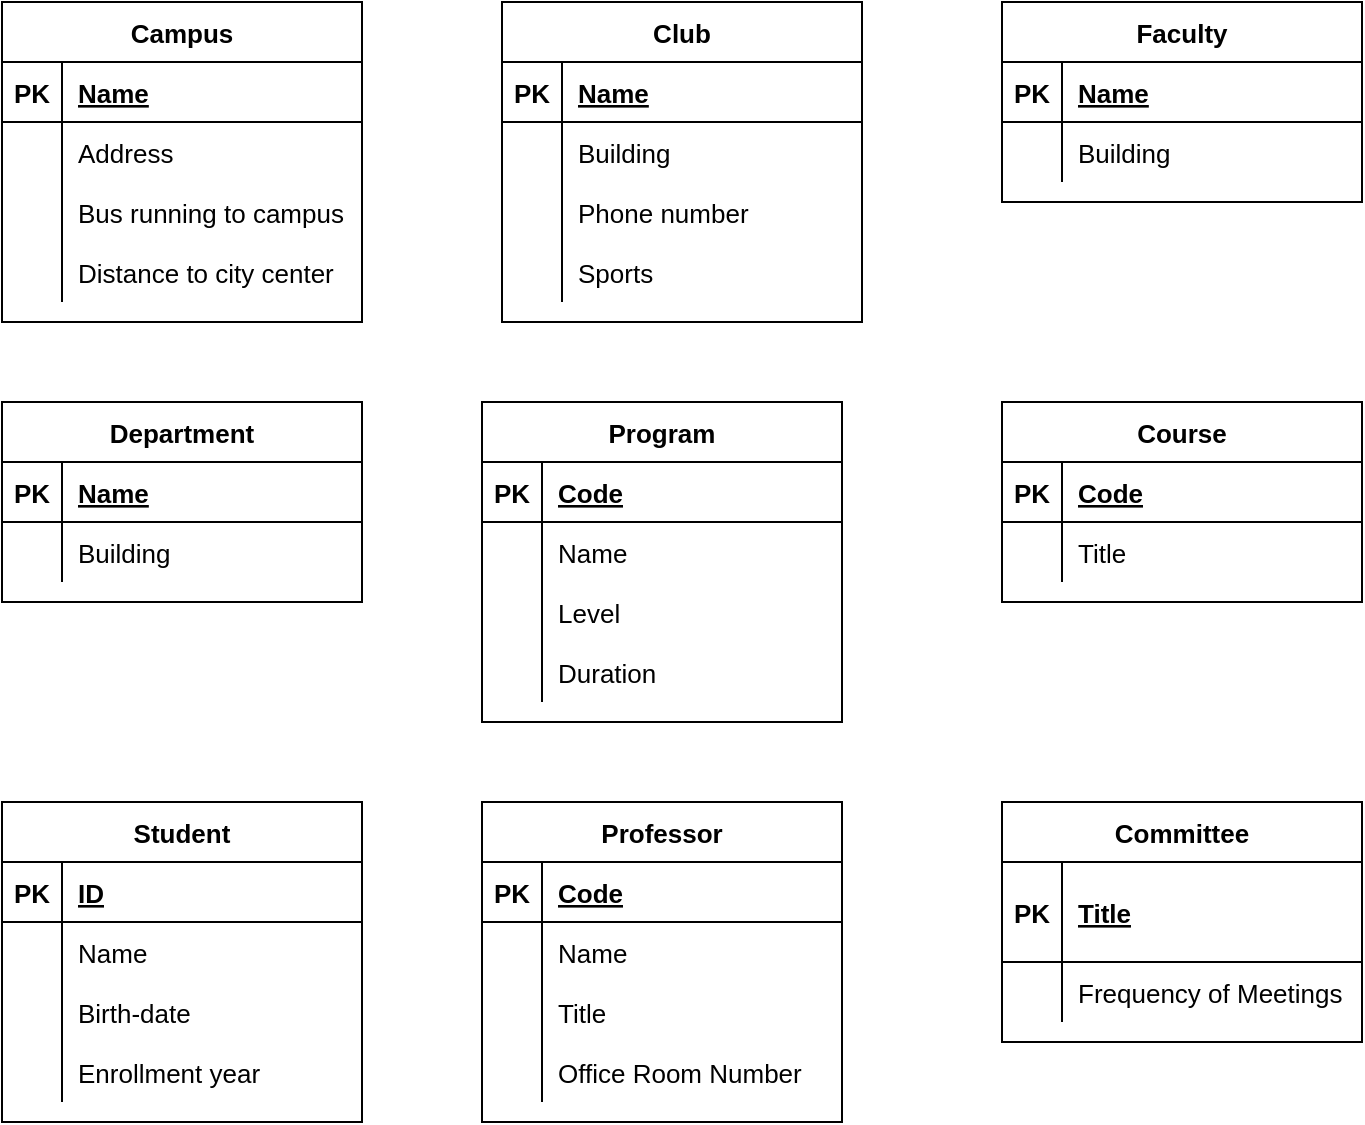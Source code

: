 <mxfile version="20.2.3" type="github" pages="2">
  <diagram id="R2lEEEUBdFMjLlhIrx00" name="Entities">
    <mxGraphModel dx="1497" dy="813" grid="1" gridSize="10" guides="1" tooltips="1" connect="1" arrows="1" fold="1" page="1" pageScale="1" pageWidth="850" pageHeight="1100" math="0" shadow="0" extFonts="Permanent Marker^https://fonts.googleapis.com/css?family=Permanent+Marker">
      <root>
        <mxCell id="0" />
        <mxCell id="1" parent="0" />
        <mxCell id="nJ3IUahJyryVHgACzlw3-1" value="Campus" style="shape=table;startSize=30;container=1;collapsible=1;childLayout=tableLayout;fixedRows=1;rowLines=0;fontStyle=1;align=center;resizeLast=1;fontSize=13;" parent="1" vertex="1">
          <mxGeometry x="40" y="80" width="180" height="160" as="geometry" />
        </mxCell>
        <mxCell id="nJ3IUahJyryVHgACzlw3-2" value="" style="shape=tableRow;horizontal=0;startSize=0;swimlaneHead=0;swimlaneBody=0;fillColor=none;collapsible=0;dropTarget=0;points=[[0,0.5],[1,0.5]];portConstraint=eastwest;top=0;left=0;right=0;bottom=1;fontSize=13;" parent="nJ3IUahJyryVHgACzlw3-1" vertex="1">
          <mxGeometry y="30" width="180" height="30" as="geometry" />
        </mxCell>
        <mxCell id="nJ3IUahJyryVHgACzlw3-3" value="PK" style="shape=partialRectangle;connectable=0;fillColor=none;top=0;left=0;bottom=0;right=0;fontStyle=1;overflow=hidden;fontSize=13;" parent="nJ3IUahJyryVHgACzlw3-2" vertex="1">
          <mxGeometry width="30" height="30" as="geometry">
            <mxRectangle width="30" height="30" as="alternateBounds" />
          </mxGeometry>
        </mxCell>
        <mxCell id="nJ3IUahJyryVHgACzlw3-4" value="Name" style="shape=partialRectangle;connectable=0;fillColor=none;top=0;left=0;bottom=0;right=0;align=left;spacingLeft=6;fontStyle=5;overflow=hidden;fontSize=13;" parent="nJ3IUahJyryVHgACzlw3-2" vertex="1">
          <mxGeometry x="30" width="150" height="30" as="geometry">
            <mxRectangle width="150" height="30" as="alternateBounds" />
          </mxGeometry>
        </mxCell>
        <mxCell id="nJ3IUahJyryVHgACzlw3-5" value="" style="shape=tableRow;horizontal=0;startSize=0;swimlaneHead=0;swimlaneBody=0;fillColor=none;collapsible=0;dropTarget=0;points=[[0,0.5],[1,0.5]];portConstraint=eastwest;top=0;left=0;right=0;bottom=0;fontSize=13;" parent="nJ3IUahJyryVHgACzlw3-1" vertex="1">
          <mxGeometry y="60" width="180" height="30" as="geometry" />
        </mxCell>
        <mxCell id="nJ3IUahJyryVHgACzlw3-6" value="" style="shape=partialRectangle;connectable=0;fillColor=none;top=0;left=0;bottom=0;right=0;editable=1;overflow=hidden;fontSize=13;" parent="nJ3IUahJyryVHgACzlw3-5" vertex="1">
          <mxGeometry width="30" height="30" as="geometry">
            <mxRectangle width="30" height="30" as="alternateBounds" />
          </mxGeometry>
        </mxCell>
        <mxCell id="nJ3IUahJyryVHgACzlw3-7" value="Address" style="shape=partialRectangle;connectable=0;fillColor=none;top=0;left=0;bottom=0;right=0;align=left;spacingLeft=6;overflow=hidden;fontSize=13;" parent="nJ3IUahJyryVHgACzlw3-5" vertex="1">
          <mxGeometry x="30" width="150" height="30" as="geometry">
            <mxRectangle width="150" height="30" as="alternateBounds" />
          </mxGeometry>
        </mxCell>
        <mxCell id="nJ3IUahJyryVHgACzlw3-8" value="" style="shape=tableRow;horizontal=0;startSize=0;swimlaneHead=0;swimlaneBody=0;fillColor=none;collapsible=0;dropTarget=0;points=[[0,0.5],[1,0.5]];portConstraint=eastwest;top=0;left=0;right=0;bottom=0;fontSize=13;" parent="nJ3IUahJyryVHgACzlw3-1" vertex="1">
          <mxGeometry y="90" width="180" height="30" as="geometry" />
        </mxCell>
        <mxCell id="nJ3IUahJyryVHgACzlw3-9" value="" style="shape=partialRectangle;connectable=0;fillColor=none;top=0;left=0;bottom=0;right=0;editable=1;overflow=hidden;fontSize=13;" parent="nJ3IUahJyryVHgACzlw3-8" vertex="1">
          <mxGeometry width="30" height="30" as="geometry">
            <mxRectangle width="30" height="30" as="alternateBounds" />
          </mxGeometry>
        </mxCell>
        <mxCell id="nJ3IUahJyryVHgACzlw3-10" value="Bus running to campus" style="shape=partialRectangle;connectable=0;fillColor=none;top=0;left=0;bottom=0;right=0;align=left;spacingLeft=6;overflow=hidden;fontSize=13;" parent="nJ3IUahJyryVHgACzlw3-8" vertex="1">
          <mxGeometry x="30" width="150" height="30" as="geometry">
            <mxRectangle width="150" height="30" as="alternateBounds" />
          </mxGeometry>
        </mxCell>
        <mxCell id="nJ3IUahJyryVHgACzlw3-11" value="" style="shape=tableRow;horizontal=0;startSize=0;swimlaneHead=0;swimlaneBody=0;fillColor=none;collapsible=0;dropTarget=0;points=[[0,0.5],[1,0.5]];portConstraint=eastwest;top=0;left=0;right=0;bottom=0;fontSize=13;" parent="nJ3IUahJyryVHgACzlw3-1" vertex="1">
          <mxGeometry y="120" width="180" height="30" as="geometry" />
        </mxCell>
        <mxCell id="nJ3IUahJyryVHgACzlw3-12" value="" style="shape=partialRectangle;connectable=0;fillColor=none;top=0;left=0;bottom=0;right=0;editable=1;overflow=hidden;fontSize=13;" parent="nJ3IUahJyryVHgACzlw3-11" vertex="1">
          <mxGeometry width="30" height="30" as="geometry">
            <mxRectangle width="30" height="30" as="alternateBounds" />
          </mxGeometry>
        </mxCell>
        <mxCell id="nJ3IUahJyryVHgACzlw3-13" value="Distance to city center" style="shape=partialRectangle;connectable=0;fillColor=none;top=0;left=0;bottom=0;right=0;align=left;spacingLeft=6;overflow=hidden;fontSize=13;" parent="nJ3IUahJyryVHgACzlw3-11" vertex="1">
          <mxGeometry x="30" width="150" height="30" as="geometry">
            <mxRectangle width="150" height="30" as="alternateBounds" />
          </mxGeometry>
        </mxCell>
        <mxCell id="nJ3IUahJyryVHgACzlw3-15" value="Club" style="shape=table;startSize=30;container=1;collapsible=1;childLayout=tableLayout;fixedRows=1;rowLines=0;fontStyle=1;align=center;resizeLast=1;fontSize=13;" parent="1" vertex="1">
          <mxGeometry x="290" y="80" width="180" height="160" as="geometry" />
        </mxCell>
        <mxCell id="nJ3IUahJyryVHgACzlw3-16" value="" style="shape=tableRow;horizontal=0;startSize=0;swimlaneHead=0;swimlaneBody=0;fillColor=none;collapsible=0;dropTarget=0;points=[[0,0.5],[1,0.5]];portConstraint=eastwest;top=0;left=0;right=0;bottom=1;fontSize=13;" parent="nJ3IUahJyryVHgACzlw3-15" vertex="1">
          <mxGeometry y="30" width="180" height="30" as="geometry" />
        </mxCell>
        <mxCell id="nJ3IUahJyryVHgACzlw3-17" value="PK" style="shape=partialRectangle;connectable=0;fillColor=none;top=0;left=0;bottom=0;right=0;fontStyle=1;overflow=hidden;fontSize=13;" parent="nJ3IUahJyryVHgACzlw3-16" vertex="1">
          <mxGeometry width="30" height="30" as="geometry">
            <mxRectangle width="30" height="30" as="alternateBounds" />
          </mxGeometry>
        </mxCell>
        <mxCell id="nJ3IUahJyryVHgACzlw3-18" value="Name" style="shape=partialRectangle;connectable=0;fillColor=none;top=0;left=0;bottom=0;right=0;align=left;spacingLeft=6;fontStyle=5;overflow=hidden;fontSize=13;" parent="nJ3IUahJyryVHgACzlw3-16" vertex="1">
          <mxGeometry x="30" width="150" height="30" as="geometry">
            <mxRectangle width="150" height="30" as="alternateBounds" />
          </mxGeometry>
        </mxCell>
        <mxCell id="nJ3IUahJyryVHgACzlw3-19" value="" style="shape=tableRow;horizontal=0;startSize=0;swimlaneHead=0;swimlaneBody=0;fillColor=none;collapsible=0;dropTarget=0;points=[[0,0.5],[1,0.5]];portConstraint=eastwest;top=0;left=0;right=0;bottom=0;fontSize=13;" parent="nJ3IUahJyryVHgACzlw3-15" vertex="1">
          <mxGeometry y="60" width="180" height="30" as="geometry" />
        </mxCell>
        <mxCell id="nJ3IUahJyryVHgACzlw3-20" value="" style="shape=partialRectangle;connectable=0;fillColor=none;top=0;left=0;bottom=0;right=0;editable=1;overflow=hidden;fontSize=13;" parent="nJ3IUahJyryVHgACzlw3-19" vertex="1">
          <mxGeometry width="30" height="30" as="geometry">
            <mxRectangle width="30" height="30" as="alternateBounds" />
          </mxGeometry>
        </mxCell>
        <mxCell id="nJ3IUahJyryVHgACzlw3-21" value="Building" style="shape=partialRectangle;connectable=0;fillColor=none;top=0;left=0;bottom=0;right=0;align=left;spacingLeft=6;overflow=hidden;fontSize=13;" parent="nJ3IUahJyryVHgACzlw3-19" vertex="1">
          <mxGeometry x="30" width="150" height="30" as="geometry">
            <mxRectangle width="150" height="30" as="alternateBounds" />
          </mxGeometry>
        </mxCell>
        <mxCell id="nJ3IUahJyryVHgACzlw3-22" value="" style="shape=tableRow;horizontal=0;startSize=0;swimlaneHead=0;swimlaneBody=0;fillColor=none;collapsible=0;dropTarget=0;points=[[0,0.5],[1,0.5]];portConstraint=eastwest;top=0;left=0;right=0;bottom=0;fontSize=13;" parent="nJ3IUahJyryVHgACzlw3-15" vertex="1">
          <mxGeometry y="90" width="180" height="30" as="geometry" />
        </mxCell>
        <mxCell id="nJ3IUahJyryVHgACzlw3-23" value="" style="shape=partialRectangle;connectable=0;fillColor=none;top=0;left=0;bottom=0;right=0;editable=1;overflow=hidden;fontSize=13;" parent="nJ3IUahJyryVHgACzlw3-22" vertex="1">
          <mxGeometry width="30" height="30" as="geometry">
            <mxRectangle width="30" height="30" as="alternateBounds" />
          </mxGeometry>
        </mxCell>
        <mxCell id="nJ3IUahJyryVHgACzlw3-24" value="Phone number" style="shape=partialRectangle;connectable=0;fillColor=none;top=0;left=0;bottom=0;right=0;align=left;spacingLeft=6;overflow=hidden;fontSize=13;" parent="nJ3IUahJyryVHgACzlw3-22" vertex="1">
          <mxGeometry x="30" width="150" height="30" as="geometry">
            <mxRectangle width="150" height="30" as="alternateBounds" />
          </mxGeometry>
        </mxCell>
        <mxCell id="nJ3IUahJyryVHgACzlw3-25" value="" style="shape=tableRow;horizontal=0;startSize=0;swimlaneHead=0;swimlaneBody=0;fillColor=none;collapsible=0;dropTarget=0;points=[[0,0.5],[1,0.5]];portConstraint=eastwest;top=0;left=0;right=0;bottom=0;fontSize=13;" parent="nJ3IUahJyryVHgACzlw3-15" vertex="1">
          <mxGeometry y="120" width="180" height="30" as="geometry" />
        </mxCell>
        <mxCell id="nJ3IUahJyryVHgACzlw3-26" value="" style="shape=partialRectangle;connectable=0;fillColor=none;top=0;left=0;bottom=0;right=0;editable=1;overflow=hidden;fontSize=13;" parent="nJ3IUahJyryVHgACzlw3-25" vertex="1">
          <mxGeometry width="30" height="30" as="geometry">
            <mxRectangle width="30" height="30" as="alternateBounds" />
          </mxGeometry>
        </mxCell>
        <mxCell id="nJ3IUahJyryVHgACzlw3-27" value="Sports" style="shape=partialRectangle;connectable=0;fillColor=none;top=0;left=0;bottom=0;right=0;align=left;spacingLeft=6;overflow=hidden;fontSize=13;" parent="nJ3IUahJyryVHgACzlw3-25" vertex="1">
          <mxGeometry x="30" width="150" height="30" as="geometry">
            <mxRectangle width="150" height="30" as="alternateBounds" />
          </mxGeometry>
        </mxCell>
        <mxCell id="nJ3IUahJyryVHgACzlw3-28" value="Faculty" style="shape=table;startSize=30;container=1;collapsible=1;childLayout=tableLayout;fixedRows=1;rowLines=0;fontStyle=1;align=center;resizeLast=1;fontSize=13;" parent="1" vertex="1">
          <mxGeometry x="540" y="80" width="180" height="100" as="geometry" />
        </mxCell>
        <mxCell id="nJ3IUahJyryVHgACzlw3-29" value="" style="shape=tableRow;horizontal=0;startSize=0;swimlaneHead=0;swimlaneBody=0;fillColor=none;collapsible=0;dropTarget=0;points=[[0,0.5],[1,0.5]];portConstraint=eastwest;top=0;left=0;right=0;bottom=1;fontSize=13;" parent="nJ3IUahJyryVHgACzlw3-28" vertex="1">
          <mxGeometry y="30" width="180" height="30" as="geometry" />
        </mxCell>
        <mxCell id="nJ3IUahJyryVHgACzlw3-30" value="PK" style="shape=partialRectangle;connectable=0;fillColor=none;top=0;left=0;bottom=0;right=0;fontStyle=1;overflow=hidden;fontSize=13;" parent="nJ3IUahJyryVHgACzlw3-29" vertex="1">
          <mxGeometry width="30" height="30" as="geometry">
            <mxRectangle width="30" height="30" as="alternateBounds" />
          </mxGeometry>
        </mxCell>
        <mxCell id="nJ3IUahJyryVHgACzlw3-31" value="Name" style="shape=partialRectangle;connectable=0;fillColor=none;top=0;left=0;bottom=0;right=0;align=left;spacingLeft=6;fontStyle=5;overflow=hidden;fontSize=13;" parent="nJ3IUahJyryVHgACzlw3-29" vertex="1">
          <mxGeometry x="30" width="150" height="30" as="geometry">
            <mxRectangle width="150" height="30" as="alternateBounds" />
          </mxGeometry>
        </mxCell>
        <mxCell id="nJ3IUahJyryVHgACzlw3-32" value="" style="shape=tableRow;horizontal=0;startSize=0;swimlaneHead=0;swimlaneBody=0;fillColor=none;collapsible=0;dropTarget=0;points=[[0,0.5],[1,0.5]];portConstraint=eastwest;top=0;left=0;right=0;bottom=0;fontSize=13;" parent="nJ3IUahJyryVHgACzlw3-28" vertex="1">
          <mxGeometry y="60" width="180" height="30" as="geometry" />
        </mxCell>
        <mxCell id="nJ3IUahJyryVHgACzlw3-33" value="" style="shape=partialRectangle;connectable=0;fillColor=none;top=0;left=0;bottom=0;right=0;editable=1;overflow=hidden;fontSize=13;" parent="nJ3IUahJyryVHgACzlw3-32" vertex="1">
          <mxGeometry width="30" height="30" as="geometry">
            <mxRectangle width="30" height="30" as="alternateBounds" />
          </mxGeometry>
        </mxCell>
        <mxCell id="nJ3IUahJyryVHgACzlw3-34" value="Building" style="shape=partialRectangle;connectable=0;fillColor=none;top=0;left=0;bottom=0;right=0;align=left;spacingLeft=6;overflow=hidden;fontSize=13;" parent="nJ3IUahJyryVHgACzlw3-32" vertex="1">
          <mxGeometry x="30" width="150" height="30" as="geometry">
            <mxRectangle width="150" height="30" as="alternateBounds" />
          </mxGeometry>
        </mxCell>
        <mxCell id="nJ3IUahJyryVHgACzlw3-41" value="Department" style="shape=table;startSize=30;container=1;collapsible=1;childLayout=tableLayout;fixedRows=1;rowLines=0;fontStyle=1;align=center;resizeLast=1;fontSize=13;" parent="1" vertex="1">
          <mxGeometry x="40" y="280" width="180" height="100" as="geometry" />
        </mxCell>
        <mxCell id="nJ3IUahJyryVHgACzlw3-42" value="" style="shape=tableRow;horizontal=0;startSize=0;swimlaneHead=0;swimlaneBody=0;fillColor=none;collapsible=0;dropTarget=0;points=[[0,0.5],[1,0.5]];portConstraint=eastwest;top=0;left=0;right=0;bottom=1;fontSize=13;" parent="nJ3IUahJyryVHgACzlw3-41" vertex="1">
          <mxGeometry y="30" width="180" height="30" as="geometry" />
        </mxCell>
        <mxCell id="nJ3IUahJyryVHgACzlw3-43" value="PK" style="shape=partialRectangle;connectable=0;fillColor=none;top=0;left=0;bottom=0;right=0;fontStyle=1;overflow=hidden;fontSize=13;" parent="nJ3IUahJyryVHgACzlw3-42" vertex="1">
          <mxGeometry width="30" height="30" as="geometry">
            <mxRectangle width="30" height="30" as="alternateBounds" />
          </mxGeometry>
        </mxCell>
        <mxCell id="nJ3IUahJyryVHgACzlw3-44" value="Name" style="shape=partialRectangle;connectable=0;fillColor=none;top=0;left=0;bottom=0;right=0;align=left;spacingLeft=6;fontStyle=5;overflow=hidden;fontSize=13;" parent="nJ3IUahJyryVHgACzlw3-42" vertex="1">
          <mxGeometry x="30" width="150" height="30" as="geometry">
            <mxRectangle width="150" height="30" as="alternateBounds" />
          </mxGeometry>
        </mxCell>
        <mxCell id="nJ3IUahJyryVHgACzlw3-45" value="" style="shape=tableRow;horizontal=0;startSize=0;swimlaneHead=0;swimlaneBody=0;fillColor=none;collapsible=0;dropTarget=0;points=[[0,0.5],[1,0.5]];portConstraint=eastwest;top=0;left=0;right=0;bottom=0;fontSize=13;" parent="nJ3IUahJyryVHgACzlw3-41" vertex="1">
          <mxGeometry y="60" width="180" height="30" as="geometry" />
        </mxCell>
        <mxCell id="nJ3IUahJyryVHgACzlw3-46" value="" style="shape=partialRectangle;connectable=0;fillColor=none;top=0;left=0;bottom=0;right=0;editable=1;overflow=hidden;fontSize=13;" parent="nJ3IUahJyryVHgACzlw3-45" vertex="1">
          <mxGeometry width="30" height="30" as="geometry">
            <mxRectangle width="30" height="30" as="alternateBounds" />
          </mxGeometry>
        </mxCell>
        <mxCell id="nJ3IUahJyryVHgACzlw3-47" value="Building" style="shape=partialRectangle;connectable=0;fillColor=none;top=0;left=0;bottom=0;right=0;align=left;spacingLeft=6;overflow=hidden;fontSize=13;" parent="nJ3IUahJyryVHgACzlw3-45" vertex="1">
          <mxGeometry x="30" width="150" height="30" as="geometry">
            <mxRectangle width="150" height="30" as="alternateBounds" />
          </mxGeometry>
        </mxCell>
        <mxCell id="nJ3IUahJyryVHgACzlw3-54" value="" style="shape=partialRectangle;connectable=0;fillColor=none;top=0;left=0;bottom=0;right=0;align=left;spacingLeft=6;overflow=hidden;fontSize=13;" parent="1" vertex="1">
          <mxGeometry x="80" y="410" width="150" height="30" as="geometry">
            <mxRectangle width="150" height="30" as="alternateBounds" />
          </mxGeometry>
        </mxCell>
        <mxCell id="nJ3IUahJyryVHgACzlw3-55" value="Program" style="shape=table;startSize=30;container=1;collapsible=1;childLayout=tableLayout;fixedRows=1;rowLines=0;fontStyle=1;align=center;resizeLast=1;fontSize=13;" parent="1" vertex="1">
          <mxGeometry x="280" y="280" width="180" height="160" as="geometry" />
        </mxCell>
        <mxCell id="nJ3IUahJyryVHgACzlw3-56" value="" style="shape=tableRow;horizontal=0;startSize=0;swimlaneHead=0;swimlaneBody=0;fillColor=none;collapsible=0;dropTarget=0;points=[[0,0.5],[1,0.5]];portConstraint=eastwest;top=0;left=0;right=0;bottom=1;fontSize=13;" parent="nJ3IUahJyryVHgACzlw3-55" vertex="1">
          <mxGeometry y="30" width="180" height="30" as="geometry" />
        </mxCell>
        <mxCell id="nJ3IUahJyryVHgACzlw3-57" value="PK" style="shape=partialRectangle;connectable=0;fillColor=none;top=0;left=0;bottom=0;right=0;fontStyle=1;overflow=hidden;fontSize=13;" parent="nJ3IUahJyryVHgACzlw3-56" vertex="1">
          <mxGeometry width="30" height="30" as="geometry">
            <mxRectangle width="30" height="30" as="alternateBounds" />
          </mxGeometry>
        </mxCell>
        <mxCell id="nJ3IUahJyryVHgACzlw3-58" value="Code" style="shape=partialRectangle;connectable=0;fillColor=none;top=0;left=0;bottom=0;right=0;align=left;spacingLeft=6;fontStyle=5;overflow=hidden;fontSize=13;" parent="nJ3IUahJyryVHgACzlw3-56" vertex="1">
          <mxGeometry x="30" width="150" height="30" as="geometry">
            <mxRectangle width="150" height="30" as="alternateBounds" />
          </mxGeometry>
        </mxCell>
        <mxCell id="nJ3IUahJyryVHgACzlw3-59" value="" style="shape=tableRow;horizontal=0;startSize=0;swimlaneHead=0;swimlaneBody=0;fillColor=none;collapsible=0;dropTarget=0;points=[[0,0.5],[1,0.5]];portConstraint=eastwest;top=0;left=0;right=0;bottom=0;fontSize=13;" parent="nJ3IUahJyryVHgACzlw3-55" vertex="1">
          <mxGeometry y="60" width="180" height="30" as="geometry" />
        </mxCell>
        <mxCell id="nJ3IUahJyryVHgACzlw3-60" value="" style="shape=partialRectangle;connectable=0;fillColor=none;top=0;left=0;bottom=0;right=0;editable=1;overflow=hidden;fontSize=13;" parent="nJ3IUahJyryVHgACzlw3-59" vertex="1">
          <mxGeometry width="30" height="30" as="geometry">
            <mxRectangle width="30" height="30" as="alternateBounds" />
          </mxGeometry>
        </mxCell>
        <mxCell id="nJ3IUahJyryVHgACzlw3-61" value="Name" style="shape=partialRectangle;connectable=0;fillColor=none;top=0;left=0;bottom=0;right=0;align=left;spacingLeft=6;overflow=hidden;fontSize=13;" parent="nJ3IUahJyryVHgACzlw3-59" vertex="1">
          <mxGeometry x="30" width="150" height="30" as="geometry">
            <mxRectangle width="150" height="30" as="alternateBounds" />
          </mxGeometry>
        </mxCell>
        <mxCell id="nJ3IUahJyryVHgACzlw3-62" value="" style="shape=tableRow;horizontal=0;startSize=0;swimlaneHead=0;swimlaneBody=0;fillColor=none;collapsible=0;dropTarget=0;points=[[0,0.5],[1,0.5]];portConstraint=eastwest;top=0;left=0;right=0;bottom=0;fontSize=13;" parent="nJ3IUahJyryVHgACzlw3-55" vertex="1">
          <mxGeometry y="90" width="180" height="30" as="geometry" />
        </mxCell>
        <mxCell id="nJ3IUahJyryVHgACzlw3-63" value="" style="shape=partialRectangle;connectable=0;fillColor=none;top=0;left=0;bottom=0;right=0;editable=1;overflow=hidden;fontSize=13;" parent="nJ3IUahJyryVHgACzlw3-62" vertex="1">
          <mxGeometry width="30" height="30" as="geometry">
            <mxRectangle width="30" height="30" as="alternateBounds" />
          </mxGeometry>
        </mxCell>
        <mxCell id="nJ3IUahJyryVHgACzlw3-64" value="Level" style="shape=partialRectangle;connectable=0;fillColor=none;top=0;left=0;bottom=0;right=0;align=left;spacingLeft=6;overflow=hidden;fontSize=13;" parent="nJ3IUahJyryVHgACzlw3-62" vertex="1">
          <mxGeometry x="30" width="150" height="30" as="geometry">
            <mxRectangle width="150" height="30" as="alternateBounds" />
          </mxGeometry>
        </mxCell>
        <mxCell id="nJ3IUahJyryVHgACzlw3-65" value="" style="shape=tableRow;horizontal=0;startSize=0;swimlaneHead=0;swimlaneBody=0;fillColor=none;collapsible=0;dropTarget=0;points=[[0,0.5],[1,0.5]];portConstraint=eastwest;top=0;left=0;right=0;bottom=0;fontSize=13;" parent="nJ3IUahJyryVHgACzlw3-55" vertex="1">
          <mxGeometry y="120" width="180" height="30" as="geometry" />
        </mxCell>
        <mxCell id="nJ3IUahJyryVHgACzlw3-66" value="" style="shape=partialRectangle;connectable=0;fillColor=none;top=0;left=0;bottom=0;right=0;editable=1;overflow=hidden;fontSize=13;" parent="nJ3IUahJyryVHgACzlw3-65" vertex="1">
          <mxGeometry width="30" height="30" as="geometry">
            <mxRectangle width="30" height="30" as="alternateBounds" />
          </mxGeometry>
        </mxCell>
        <mxCell id="nJ3IUahJyryVHgACzlw3-67" value="Duration" style="shape=partialRectangle;connectable=0;fillColor=none;top=0;left=0;bottom=0;right=0;align=left;spacingLeft=6;overflow=hidden;fontSize=13;" parent="nJ3IUahJyryVHgACzlw3-65" vertex="1">
          <mxGeometry x="30" width="150" height="30" as="geometry">
            <mxRectangle width="150" height="30" as="alternateBounds" />
          </mxGeometry>
        </mxCell>
        <mxCell id="nJ3IUahJyryVHgACzlw3-68" value="Course" style="shape=table;startSize=30;container=1;collapsible=1;childLayout=tableLayout;fixedRows=1;rowLines=0;fontStyle=1;align=center;resizeLast=1;fontSize=13;" parent="1" vertex="1">
          <mxGeometry x="540" y="280" width="180" height="100" as="geometry" />
        </mxCell>
        <mxCell id="nJ3IUahJyryVHgACzlw3-69" value="" style="shape=tableRow;horizontal=0;startSize=0;swimlaneHead=0;swimlaneBody=0;fillColor=none;collapsible=0;dropTarget=0;points=[[0,0.5],[1,0.5]];portConstraint=eastwest;top=0;left=0;right=0;bottom=1;fontSize=13;" parent="nJ3IUahJyryVHgACzlw3-68" vertex="1">
          <mxGeometry y="30" width="180" height="30" as="geometry" />
        </mxCell>
        <mxCell id="nJ3IUahJyryVHgACzlw3-70" value="PK" style="shape=partialRectangle;connectable=0;fillColor=none;top=0;left=0;bottom=0;right=0;fontStyle=1;overflow=hidden;fontSize=13;" parent="nJ3IUahJyryVHgACzlw3-69" vertex="1">
          <mxGeometry width="30" height="30" as="geometry">
            <mxRectangle width="30" height="30" as="alternateBounds" />
          </mxGeometry>
        </mxCell>
        <mxCell id="nJ3IUahJyryVHgACzlw3-71" value="Code" style="shape=partialRectangle;connectable=0;fillColor=none;top=0;left=0;bottom=0;right=0;align=left;spacingLeft=6;fontStyle=5;overflow=hidden;fontSize=13;" parent="nJ3IUahJyryVHgACzlw3-69" vertex="1">
          <mxGeometry x="30" width="150" height="30" as="geometry">
            <mxRectangle width="150" height="30" as="alternateBounds" />
          </mxGeometry>
        </mxCell>
        <mxCell id="nJ3IUahJyryVHgACzlw3-72" value="" style="shape=tableRow;horizontal=0;startSize=0;swimlaneHead=0;swimlaneBody=0;fillColor=none;collapsible=0;dropTarget=0;points=[[0,0.5],[1,0.5]];portConstraint=eastwest;top=0;left=0;right=0;bottom=0;fontSize=13;" parent="nJ3IUahJyryVHgACzlw3-68" vertex="1">
          <mxGeometry y="60" width="180" height="30" as="geometry" />
        </mxCell>
        <mxCell id="nJ3IUahJyryVHgACzlw3-73" value="" style="shape=partialRectangle;connectable=0;fillColor=none;top=0;left=0;bottom=0;right=0;editable=1;overflow=hidden;fontSize=13;" parent="nJ3IUahJyryVHgACzlw3-72" vertex="1">
          <mxGeometry width="30" height="30" as="geometry">
            <mxRectangle width="30" height="30" as="alternateBounds" />
          </mxGeometry>
        </mxCell>
        <mxCell id="nJ3IUahJyryVHgACzlw3-74" value="Title" style="shape=partialRectangle;connectable=0;fillColor=none;top=0;left=0;bottom=0;right=0;align=left;spacingLeft=6;overflow=hidden;fontSize=13;" parent="nJ3IUahJyryVHgACzlw3-72" vertex="1">
          <mxGeometry x="30" width="150" height="30" as="geometry">
            <mxRectangle width="150" height="30" as="alternateBounds" />
          </mxGeometry>
        </mxCell>
        <mxCell id="nJ3IUahJyryVHgACzlw3-81" value="Student" style="shape=table;startSize=30;container=1;collapsible=1;childLayout=tableLayout;fixedRows=1;rowLines=0;fontStyle=1;align=center;resizeLast=1;fontSize=13;" parent="1" vertex="1">
          <mxGeometry x="40" y="480" width="180" height="160" as="geometry" />
        </mxCell>
        <mxCell id="nJ3IUahJyryVHgACzlw3-82" value="" style="shape=tableRow;horizontal=0;startSize=0;swimlaneHead=0;swimlaneBody=0;fillColor=none;collapsible=0;dropTarget=0;points=[[0,0.5],[1,0.5]];portConstraint=eastwest;top=0;left=0;right=0;bottom=1;fontSize=13;" parent="nJ3IUahJyryVHgACzlw3-81" vertex="1">
          <mxGeometry y="30" width="180" height="30" as="geometry" />
        </mxCell>
        <mxCell id="nJ3IUahJyryVHgACzlw3-83" value="PK" style="shape=partialRectangle;connectable=0;fillColor=none;top=0;left=0;bottom=0;right=0;fontStyle=1;overflow=hidden;fontSize=13;" parent="nJ3IUahJyryVHgACzlw3-82" vertex="1">
          <mxGeometry width="30" height="30" as="geometry">
            <mxRectangle width="30" height="30" as="alternateBounds" />
          </mxGeometry>
        </mxCell>
        <mxCell id="nJ3IUahJyryVHgACzlw3-84" value="ID" style="shape=partialRectangle;connectable=0;fillColor=none;top=0;left=0;bottom=0;right=0;align=left;spacingLeft=6;fontStyle=5;overflow=hidden;fontSize=13;" parent="nJ3IUahJyryVHgACzlw3-82" vertex="1">
          <mxGeometry x="30" width="150" height="30" as="geometry">
            <mxRectangle width="150" height="30" as="alternateBounds" />
          </mxGeometry>
        </mxCell>
        <mxCell id="nJ3IUahJyryVHgACzlw3-85" value="" style="shape=tableRow;horizontal=0;startSize=0;swimlaneHead=0;swimlaneBody=0;fillColor=none;collapsible=0;dropTarget=0;points=[[0,0.5],[1,0.5]];portConstraint=eastwest;top=0;left=0;right=0;bottom=0;fontSize=13;" parent="nJ3IUahJyryVHgACzlw3-81" vertex="1">
          <mxGeometry y="60" width="180" height="30" as="geometry" />
        </mxCell>
        <mxCell id="nJ3IUahJyryVHgACzlw3-86" value="" style="shape=partialRectangle;connectable=0;fillColor=none;top=0;left=0;bottom=0;right=0;editable=1;overflow=hidden;fontSize=13;" parent="nJ3IUahJyryVHgACzlw3-85" vertex="1">
          <mxGeometry width="30" height="30" as="geometry">
            <mxRectangle width="30" height="30" as="alternateBounds" />
          </mxGeometry>
        </mxCell>
        <mxCell id="nJ3IUahJyryVHgACzlw3-87" value="Name" style="shape=partialRectangle;connectable=0;fillColor=none;top=0;left=0;bottom=0;right=0;align=left;spacingLeft=6;overflow=hidden;fontSize=13;" parent="nJ3IUahJyryVHgACzlw3-85" vertex="1">
          <mxGeometry x="30" width="150" height="30" as="geometry">
            <mxRectangle width="150" height="30" as="alternateBounds" />
          </mxGeometry>
        </mxCell>
        <mxCell id="nJ3IUahJyryVHgACzlw3-88" value="" style="shape=tableRow;horizontal=0;startSize=0;swimlaneHead=0;swimlaneBody=0;fillColor=none;collapsible=0;dropTarget=0;points=[[0,0.5],[1,0.5]];portConstraint=eastwest;top=0;left=0;right=0;bottom=0;fontSize=13;" parent="nJ3IUahJyryVHgACzlw3-81" vertex="1">
          <mxGeometry y="90" width="180" height="30" as="geometry" />
        </mxCell>
        <mxCell id="nJ3IUahJyryVHgACzlw3-89" value="" style="shape=partialRectangle;connectable=0;fillColor=none;top=0;left=0;bottom=0;right=0;editable=1;overflow=hidden;fontSize=13;" parent="nJ3IUahJyryVHgACzlw3-88" vertex="1">
          <mxGeometry width="30" height="30" as="geometry">
            <mxRectangle width="30" height="30" as="alternateBounds" />
          </mxGeometry>
        </mxCell>
        <mxCell id="nJ3IUahJyryVHgACzlw3-90" value="Birth-date" style="shape=partialRectangle;connectable=0;fillColor=none;top=0;left=0;bottom=0;right=0;align=left;spacingLeft=6;overflow=hidden;fontSize=13;" parent="nJ3IUahJyryVHgACzlw3-88" vertex="1">
          <mxGeometry x="30" width="150" height="30" as="geometry">
            <mxRectangle width="150" height="30" as="alternateBounds" />
          </mxGeometry>
        </mxCell>
        <mxCell id="nJ3IUahJyryVHgACzlw3-91" value="" style="shape=tableRow;horizontal=0;startSize=0;swimlaneHead=0;swimlaneBody=0;fillColor=none;collapsible=0;dropTarget=0;points=[[0,0.5],[1,0.5]];portConstraint=eastwest;top=0;left=0;right=0;bottom=0;fontSize=13;" parent="nJ3IUahJyryVHgACzlw3-81" vertex="1">
          <mxGeometry y="120" width="180" height="30" as="geometry" />
        </mxCell>
        <mxCell id="nJ3IUahJyryVHgACzlw3-92" value="" style="shape=partialRectangle;connectable=0;fillColor=none;top=0;left=0;bottom=0;right=0;editable=1;overflow=hidden;fontSize=13;" parent="nJ3IUahJyryVHgACzlw3-91" vertex="1">
          <mxGeometry width="30" height="30" as="geometry">
            <mxRectangle width="30" height="30" as="alternateBounds" />
          </mxGeometry>
        </mxCell>
        <mxCell id="nJ3IUahJyryVHgACzlw3-93" value="Enrollment year" style="shape=partialRectangle;connectable=0;fillColor=none;top=0;left=0;bottom=0;right=0;align=left;spacingLeft=6;overflow=hidden;fontSize=13;" parent="nJ3IUahJyryVHgACzlw3-91" vertex="1">
          <mxGeometry x="30" width="150" height="30" as="geometry">
            <mxRectangle width="150" height="30" as="alternateBounds" />
          </mxGeometry>
        </mxCell>
        <mxCell id="nJ3IUahJyryVHgACzlw3-95" value="Professor" style="shape=table;startSize=30;container=1;collapsible=1;childLayout=tableLayout;fixedRows=1;rowLines=0;fontStyle=1;align=center;resizeLast=1;fontSize=13;" parent="1" vertex="1">
          <mxGeometry x="280" y="480" width="180" height="160" as="geometry" />
        </mxCell>
        <mxCell id="nJ3IUahJyryVHgACzlw3-96" value="" style="shape=tableRow;horizontal=0;startSize=0;swimlaneHead=0;swimlaneBody=0;fillColor=none;collapsible=0;dropTarget=0;points=[[0,0.5],[1,0.5]];portConstraint=eastwest;top=0;left=0;right=0;bottom=1;fontSize=13;" parent="nJ3IUahJyryVHgACzlw3-95" vertex="1">
          <mxGeometry y="30" width="180" height="30" as="geometry" />
        </mxCell>
        <mxCell id="nJ3IUahJyryVHgACzlw3-97" value="PK" style="shape=partialRectangle;connectable=0;fillColor=none;top=0;left=0;bottom=0;right=0;fontStyle=1;overflow=hidden;fontSize=13;" parent="nJ3IUahJyryVHgACzlw3-96" vertex="1">
          <mxGeometry width="30" height="30" as="geometry">
            <mxRectangle width="30" height="30" as="alternateBounds" />
          </mxGeometry>
        </mxCell>
        <mxCell id="nJ3IUahJyryVHgACzlw3-98" value="Code" style="shape=partialRectangle;connectable=0;fillColor=none;top=0;left=0;bottom=0;right=0;align=left;spacingLeft=6;fontStyle=5;overflow=hidden;fontSize=13;" parent="nJ3IUahJyryVHgACzlw3-96" vertex="1">
          <mxGeometry x="30" width="150" height="30" as="geometry">
            <mxRectangle width="150" height="30" as="alternateBounds" />
          </mxGeometry>
        </mxCell>
        <mxCell id="nJ3IUahJyryVHgACzlw3-99" value="" style="shape=tableRow;horizontal=0;startSize=0;swimlaneHead=0;swimlaneBody=0;fillColor=none;collapsible=0;dropTarget=0;points=[[0,0.5],[1,0.5]];portConstraint=eastwest;top=0;left=0;right=0;bottom=0;fontSize=13;" parent="nJ3IUahJyryVHgACzlw3-95" vertex="1">
          <mxGeometry y="60" width="180" height="30" as="geometry" />
        </mxCell>
        <mxCell id="nJ3IUahJyryVHgACzlw3-100" value="" style="shape=partialRectangle;connectable=0;fillColor=none;top=0;left=0;bottom=0;right=0;editable=1;overflow=hidden;fontSize=13;" parent="nJ3IUahJyryVHgACzlw3-99" vertex="1">
          <mxGeometry width="30" height="30" as="geometry">
            <mxRectangle width="30" height="30" as="alternateBounds" />
          </mxGeometry>
        </mxCell>
        <mxCell id="nJ3IUahJyryVHgACzlw3-101" value="Name" style="shape=partialRectangle;connectable=0;fillColor=none;top=0;left=0;bottom=0;right=0;align=left;spacingLeft=6;overflow=hidden;fontSize=13;" parent="nJ3IUahJyryVHgACzlw3-99" vertex="1">
          <mxGeometry x="30" width="150" height="30" as="geometry">
            <mxRectangle width="150" height="30" as="alternateBounds" />
          </mxGeometry>
        </mxCell>
        <mxCell id="nJ3IUahJyryVHgACzlw3-102" value="" style="shape=tableRow;horizontal=0;startSize=0;swimlaneHead=0;swimlaneBody=0;fillColor=none;collapsible=0;dropTarget=0;points=[[0,0.5],[1,0.5]];portConstraint=eastwest;top=0;left=0;right=0;bottom=0;fontSize=13;" parent="nJ3IUahJyryVHgACzlw3-95" vertex="1">
          <mxGeometry y="90" width="180" height="30" as="geometry" />
        </mxCell>
        <mxCell id="nJ3IUahJyryVHgACzlw3-103" value="" style="shape=partialRectangle;connectable=0;fillColor=none;top=0;left=0;bottom=0;right=0;editable=1;overflow=hidden;fontSize=13;" parent="nJ3IUahJyryVHgACzlw3-102" vertex="1">
          <mxGeometry width="30" height="30" as="geometry">
            <mxRectangle width="30" height="30" as="alternateBounds" />
          </mxGeometry>
        </mxCell>
        <mxCell id="nJ3IUahJyryVHgACzlw3-104" value="Title" style="shape=partialRectangle;connectable=0;fillColor=none;top=0;left=0;bottom=0;right=0;align=left;spacingLeft=6;overflow=hidden;fontSize=13;" parent="nJ3IUahJyryVHgACzlw3-102" vertex="1">
          <mxGeometry x="30" width="150" height="30" as="geometry">
            <mxRectangle width="150" height="30" as="alternateBounds" />
          </mxGeometry>
        </mxCell>
        <mxCell id="nJ3IUahJyryVHgACzlw3-105" value="" style="shape=tableRow;horizontal=0;startSize=0;swimlaneHead=0;swimlaneBody=0;fillColor=none;collapsible=0;dropTarget=0;points=[[0,0.5],[1,0.5]];portConstraint=eastwest;top=0;left=0;right=0;bottom=0;fontSize=13;" parent="nJ3IUahJyryVHgACzlw3-95" vertex="1">
          <mxGeometry y="120" width="180" height="30" as="geometry" />
        </mxCell>
        <mxCell id="nJ3IUahJyryVHgACzlw3-106" value="" style="shape=partialRectangle;connectable=0;fillColor=none;top=0;left=0;bottom=0;right=0;editable=1;overflow=hidden;fontSize=13;" parent="nJ3IUahJyryVHgACzlw3-105" vertex="1">
          <mxGeometry width="30" height="30" as="geometry">
            <mxRectangle width="30" height="30" as="alternateBounds" />
          </mxGeometry>
        </mxCell>
        <mxCell id="nJ3IUahJyryVHgACzlw3-107" value="Office Room Number" style="shape=partialRectangle;connectable=0;fillColor=none;top=0;left=0;bottom=0;right=0;align=left;spacingLeft=6;overflow=hidden;fontSize=13;" parent="nJ3IUahJyryVHgACzlw3-105" vertex="1">
          <mxGeometry x="30" width="150" height="30" as="geometry">
            <mxRectangle width="150" height="30" as="alternateBounds" />
          </mxGeometry>
        </mxCell>
        <mxCell id="nJ3IUahJyryVHgACzlw3-108" value="Committee" style="shape=table;startSize=30;container=1;collapsible=1;childLayout=tableLayout;fixedRows=1;rowLines=0;fontStyle=1;align=center;resizeLast=1;fontSize=13;" parent="1" vertex="1">
          <mxGeometry x="540" y="480" width="180" height="120" as="geometry" />
        </mxCell>
        <mxCell id="nJ3IUahJyryVHgACzlw3-109" value="" style="shape=tableRow;horizontal=0;startSize=0;swimlaneHead=0;swimlaneBody=0;fillColor=none;collapsible=0;dropTarget=0;points=[[0,0.5],[1,0.5]];portConstraint=eastwest;top=0;left=0;right=0;bottom=1;fontSize=13;" parent="nJ3IUahJyryVHgACzlw3-108" vertex="1">
          <mxGeometry y="30" width="180" height="50" as="geometry" />
        </mxCell>
        <mxCell id="nJ3IUahJyryVHgACzlw3-110" value="PK" style="shape=partialRectangle;connectable=0;fillColor=none;top=0;left=0;bottom=0;right=0;fontStyle=1;overflow=hidden;fontSize=13;" parent="nJ3IUahJyryVHgACzlw3-109" vertex="1">
          <mxGeometry width="30" height="50" as="geometry">
            <mxRectangle width="30" height="50" as="alternateBounds" />
          </mxGeometry>
        </mxCell>
        <mxCell id="nJ3IUahJyryVHgACzlw3-111" value="Title" style="shape=partialRectangle;connectable=0;fillColor=none;top=0;left=0;bottom=0;right=0;align=left;spacingLeft=6;fontStyle=5;overflow=hidden;fontSize=13;" parent="nJ3IUahJyryVHgACzlw3-109" vertex="1">
          <mxGeometry x="30" width="150" height="50" as="geometry">
            <mxRectangle width="150" height="50" as="alternateBounds" />
          </mxGeometry>
        </mxCell>
        <mxCell id="nJ3IUahJyryVHgACzlw3-112" value="" style="shape=tableRow;horizontal=0;startSize=0;swimlaneHead=0;swimlaneBody=0;fillColor=none;collapsible=0;dropTarget=0;points=[[0,0.5],[1,0.5]];portConstraint=eastwest;top=0;left=0;right=0;bottom=0;fontSize=13;" parent="nJ3IUahJyryVHgACzlw3-108" vertex="1">
          <mxGeometry y="80" width="180" height="30" as="geometry" />
        </mxCell>
        <mxCell id="nJ3IUahJyryVHgACzlw3-113" value="" style="shape=partialRectangle;connectable=0;fillColor=none;top=0;left=0;bottom=0;right=0;editable=1;overflow=hidden;fontSize=13;" parent="nJ3IUahJyryVHgACzlw3-112" vertex="1">
          <mxGeometry width="30" height="30" as="geometry">
            <mxRectangle width="30" height="30" as="alternateBounds" />
          </mxGeometry>
        </mxCell>
        <mxCell id="nJ3IUahJyryVHgACzlw3-114" value="Frequency of Meetings" style="shape=partialRectangle;connectable=0;fillColor=none;top=0;left=0;bottom=0;right=0;align=left;spacingLeft=6;overflow=hidden;fontSize=13;" parent="nJ3IUahJyryVHgACzlw3-112" vertex="1">
          <mxGeometry x="30" width="150" height="30" as="geometry">
            <mxRectangle width="150" height="30" as="alternateBounds" />
          </mxGeometry>
        </mxCell>
      </root>
    </mxGraphModel>
  </diagram>
  <diagram name="ERD" id="1MRgPrWNQB6fRg67GCJt">
    <mxGraphModel dx="1580" dy="858" grid="1" gridSize="10" guides="1" tooltips="1" connect="1" arrows="1" fold="1" page="1" pageScale="1" pageWidth="850" pageHeight="1100" math="0" shadow="0" extFonts="Permanent Marker^https://fonts.googleapis.com/css?family=Permanent+Marker">
      <root>
        <mxCell id="Xft-2mAj_p4ytydWRmVg-0" />
        <mxCell id="Xft-2mAj_p4ytydWRmVg-1" parent="Xft-2mAj_p4ytydWRmVg-0" />
        <mxCell id="45GAdSPUe7b_89XjrpqY-6" value="" style="edgeStyle=orthogonalEdgeStyle;fontSize=12;html=1;endArrow=ERzeroToMany;startArrow=ERzeroToOne;rounded=0;exitX=0.5;exitY=1;exitDx=0;exitDy=0;entryX=0;entryY=0.5;entryDx=0;entryDy=0;" edge="1" parent="Xft-2mAj_p4ytydWRmVg-1" source="Xft-2mAj_p4ytydWRmVg-43" target="Xft-2mAj_p4ytydWRmVg-70">
          <mxGeometry width="100" height="100" relative="1" as="geometry">
            <mxPoint x="350" y="900" as="sourcePoint" />
            <mxPoint x="360" y="910" as="targetPoint" />
          </mxGeometry>
        </mxCell>
        <mxCell id="Xft-2mAj_p4ytydWRmVg-2" value="Campus" style="shape=table;startSize=30;container=1;collapsible=1;childLayout=tableLayout;fixedRows=1;rowLines=0;fontStyle=1;align=center;resizeLast=1;fontSize=13;" parent="Xft-2mAj_p4ytydWRmVg-1" vertex="1">
          <mxGeometry x="405" y="80" width="180" height="160" as="geometry" />
        </mxCell>
        <mxCell id="Xft-2mAj_p4ytydWRmVg-3" value="" style="shape=tableRow;horizontal=0;startSize=0;swimlaneHead=0;swimlaneBody=0;fillColor=none;collapsible=0;dropTarget=0;points=[[0,0.5],[1,0.5]];portConstraint=eastwest;top=0;left=0;right=0;bottom=1;fontSize=13;" parent="Xft-2mAj_p4ytydWRmVg-2" vertex="1">
          <mxGeometry y="30" width="180" height="30" as="geometry" />
        </mxCell>
        <mxCell id="Xft-2mAj_p4ytydWRmVg-4" value="PK" style="shape=partialRectangle;connectable=0;fillColor=none;top=0;left=0;bottom=0;right=0;fontStyle=1;overflow=hidden;fontSize=13;" parent="Xft-2mAj_p4ytydWRmVg-3" vertex="1">
          <mxGeometry width="30" height="30" as="geometry">
            <mxRectangle width="30" height="30" as="alternateBounds" />
          </mxGeometry>
        </mxCell>
        <mxCell id="Xft-2mAj_p4ytydWRmVg-5" value="Name" style="shape=partialRectangle;connectable=0;fillColor=none;top=0;left=0;bottom=0;right=0;align=left;spacingLeft=6;fontStyle=5;overflow=hidden;fontSize=13;" parent="Xft-2mAj_p4ytydWRmVg-3" vertex="1">
          <mxGeometry x="30" width="150" height="30" as="geometry">
            <mxRectangle width="150" height="30" as="alternateBounds" />
          </mxGeometry>
        </mxCell>
        <mxCell id="Xft-2mAj_p4ytydWRmVg-6" value="" style="shape=tableRow;horizontal=0;startSize=0;swimlaneHead=0;swimlaneBody=0;fillColor=none;collapsible=0;dropTarget=0;points=[[0,0.5],[1,0.5]];portConstraint=eastwest;top=0;left=0;right=0;bottom=0;fontSize=13;" parent="Xft-2mAj_p4ytydWRmVg-2" vertex="1">
          <mxGeometry y="60" width="180" height="30" as="geometry" />
        </mxCell>
        <mxCell id="Xft-2mAj_p4ytydWRmVg-7" value="" style="shape=partialRectangle;connectable=0;fillColor=none;top=0;left=0;bottom=0;right=0;editable=1;overflow=hidden;fontSize=13;" parent="Xft-2mAj_p4ytydWRmVg-6" vertex="1">
          <mxGeometry width="30" height="30" as="geometry">
            <mxRectangle width="30" height="30" as="alternateBounds" />
          </mxGeometry>
        </mxCell>
        <mxCell id="Xft-2mAj_p4ytydWRmVg-8" value="Address" style="shape=partialRectangle;connectable=0;fillColor=none;top=0;left=0;bottom=0;right=0;align=left;spacingLeft=6;overflow=hidden;fontSize=13;" parent="Xft-2mAj_p4ytydWRmVg-6" vertex="1">
          <mxGeometry x="30" width="150" height="30" as="geometry">
            <mxRectangle width="150" height="30" as="alternateBounds" />
          </mxGeometry>
        </mxCell>
        <mxCell id="Xft-2mAj_p4ytydWRmVg-9" value="" style="shape=tableRow;horizontal=0;startSize=0;swimlaneHead=0;swimlaneBody=0;fillColor=none;collapsible=0;dropTarget=0;points=[[0,0.5],[1,0.5]];portConstraint=eastwest;top=0;left=0;right=0;bottom=0;fontSize=13;" parent="Xft-2mAj_p4ytydWRmVg-2" vertex="1">
          <mxGeometry y="90" width="180" height="30" as="geometry" />
        </mxCell>
        <mxCell id="Xft-2mAj_p4ytydWRmVg-10" value="" style="shape=partialRectangle;connectable=0;fillColor=none;top=0;left=0;bottom=0;right=0;editable=1;overflow=hidden;fontSize=13;" parent="Xft-2mAj_p4ytydWRmVg-9" vertex="1">
          <mxGeometry width="30" height="30" as="geometry">
            <mxRectangle width="30" height="30" as="alternateBounds" />
          </mxGeometry>
        </mxCell>
        <mxCell id="Xft-2mAj_p4ytydWRmVg-11" value="Bus running to campus" style="shape=partialRectangle;connectable=0;fillColor=none;top=0;left=0;bottom=0;right=0;align=left;spacingLeft=6;overflow=hidden;fontSize=13;" parent="Xft-2mAj_p4ytydWRmVg-9" vertex="1">
          <mxGeometry x="30" width="150" height="30" as="geometry">
            <mxRectangle width="150" height="30" as="alternateBounds" />
          </mxGeometry>
        </mxCell>
        <mxCell id="Xft-2mAj_p4ytydWRmVg-12" value="" style="shape=tableRow;horizontal=0;startSize=0;swimlaneHead=0;swimlaneBody=0;fillColor=none;collapsible=0;dropTarget=0;points=[[0,0.5],[1,0.5]];portConstraint=eastwest;top=0;left=0;right=0;bottom=0;fontSize=13;" parent="Xft-2mAj_p4ytydWRmVg-2" vertex="1">
          <mxGeometry y="120" width="180" height="30" as="geometry" />
        </mxCell>
        <mxCell id="Xft-2mAj_p4ytydWRmVg-13" value="" style="shape=partialRectangle;connectable=0;fillColor=none;top=0;left=0;bottom=0;right=0;editable=1;overflow=hidden;fontSize=13;" parent="Xft-2mAj_p4ytydWRmVg-12" vertex="1">
          <mxGeometry width="30" height="30" as="geometry">
            <mxRectangle width="30" height="30" as="alternateBounds" />
          </mxGeometry>
        </mxCell>
        <mxCell id="Xft-2mAj_p4ytydWRmVg-14" value="Distance to city center" style="shape=partialRectangle;connectable=0;fillColor=none;top=0;left=0;bottom=0;right=0;align=left;spacingLeft=6;overflow=hidden;fontSize=13;" parent="Xft-2mAj_p4ytydWRmVg-12" vertex="1">
          <mxGeometry x="30" width="150" height="30" as="geometry">
            <mxRectangle width="150" height="30" as="alternateBounds" />
          </mxGeometry>
        </mxCell>
        <mxCell id="Xft-2mAj_p4ytydWRmVg-15" value="Club" style="shape=table;startSize=30;container=1;collapsible=1;childLayout=tableLayout;fixedRows=1;rowLines=0;fontStyle=1;align=center;resizeLast=1;fontSize=13;" parent="Xft-2mAj_p4ytydWRmVg-1" vertex="1">
          <mxGeometry x="655" y="80" width="180" height="160" as="geometry" />
        </mxCell>
        <mxCell id="Xft-2mAj_p4ytydWRmVg-16" value="" style="shape=tableRow;horizontal=0;startSize=0;swimlaneHead=0;swimlaneBody=0;fillColor=none;collapsible=0;dropTarget=0;points=[[0,0.5],[1,0.5]];portConstraint=eastwest;top=0;left=0;right=0;bottom=1;fontSize=13;" parent="Xft-2mAj_p4ytydWRmVg-15" vertex="1">
          <mxGeometry y="30" width="180" height="30" as="geometry" />
        </mxCell>
        <mxCell id="Xft-2mAj_p4ytydWRmVg-17" value="PK" style="shape=partialRectangle;connectable=0;fillColor=none;top=0;left=0;bottom=0;right=0;fontStyle=1;overflow=hidden;fontSize=13;" parent="Xft-2mAj_p4ytydWRmVg-16" vertex="1">
          <mxGeometry width="30" height="30" as="geometry">
            <mxRectangle width="30" height="30" as="alternateBounds" />
          </mxGeometry>
        </mxCell>
        <mxCell id="Xft-2mAj_p4ytydWRmVg-18" value="Name" style="shape=partialRectangle;connectable=0;fillColor=none;top=0;left=0;bottom=0;right=0;align=left;spacingLeft=6;fontStyle=5;overflow=hidden;fontSize=13;" parent="Xft-2mAj_p4ytydWRmVg-16" vertex="1">
          <mxGeometry x="30" width="150" height="30" as="geometry">
            <mxRectangle width="150" height="30" as="alternateBounds" />
          </mxGeometry>
        </mxCell>
        <mxCell id="Xft-2mAj_p4ytydWRmVg-19" value="" style="shape=tableRow;horizontal=0;startSize=0;swimlaneHead=0;swimlaneBody=0;fillColor=none;collapsible=0;dropTarget=0;points=[[0,0.5],[1,0.5]];portConstraint=eastwest;top=0;left=0;right=0;bottom=0;fontSize=13;" parent="Xft-2mAj_p4ytydWRmVg-15" vertex="1">
          <mxGeometry y="60" width="180" height="30" as="geometry" />
        </mxCell>
        <mxCell id="Xft-2mAj_p4ytydWRmVg-20" value="" style="shape=partialRectangle;connectable=0;fillColor=none;top=0;left=0;bottom=0;right=0;editable=1;overflow=hidden;fontSize=13;" parent="Xft-2mAj_p4ytydWRmVg-19" vertex="1">
          <mxGeometry width="30" height="30" as="geometry">
            <mxRectangle width="30" height="30" as="alternateBounds" />
          </mxGeometry>
        </mxCell>
        <mxCell id="Xft-2mAj_p4ytydWRmVg-21" value="Building" style="shape=partialRectangle;connectable=0;fillColor=none;top=0;left=0;bottom=0;right=0;align=left;spacingLeft=6;overflow=hidden;fontSize=13;" parent="Xft-2mAj_p4ytydWRmVg-19" vertex="1">
          <mxGeometry x="30" width="150" height="30" as="geometry">
            <mxRectangle width="150" height="30" as="alternateBounds" />
          </mxGeometry>
        </mxCell>
        <mxCell id="Xft-2mAj_p4ytydWRmVg-22" value="" style="shape=tableRow;horizontal=0;startSize=0;swimlaneHead=0;swimlaneBody=0;fillColor=none;collapsible=0;dropTarget=0;points=[[0,0.5],[1,0.5]];portConstraint=eastwest;top=0;left=0;right=0;bottom=0;fontSize=13;" parent="Xft-2mAj_p4ytydWRmVg-15" vertex="1">
          <mxGeometry y="90" width="180" height="30" as="geometry" />
        </mxCell>
        <mxCell id="Xft-2mAj_p4ytydWRmVg-23" value="" style="shape=partialRectangle;connectable=0;fillColor=none;top=0;left=0;bottom=0;right=0;editable=1;overflow=hidden;fontSize=13;" parent="Xft-2mAj_p4ytydWRmVg-22" vertex="1">
          <mxGeometry width="30" height="30" as="geometry">
            <mxRectangle width="30" height="30" as="alternateBounds" />
          </mxGeometry>
        </mxCell>
        <mxCell id="Xft-2mAj_p4ytydWRmVg-24" value="Phone number" style="shape=partialRectangle;connectable=0;fillColor=none;top=0;left=0;bottom=0;right=0;align=left;spacingLeft=6;overflow=hidden;fontSize=13;" parent="Xft-2mAj_p4ytydWRmVg-22" vertex="1">
          <mxGeometry x="30" width="150" height="30" as="geometry">
            <mxRectangle width="150" height="30" as="alternateBounds" />
          </mxGeometry>
        </mxCell>
        <mxCell id="Xft-2mAj_p4ytydWRmVg-25" value="" style="shape=tableRow;horizontal=0;startSize=0;swimlaneHead=0;swimlaneBody=0;fillColor=none;collapsible=0;dropTarget=0;points=[[0,0.5],[1,0.5]];portConstraint=eastwest;top=0;left=0;right=0;bottom=0;fontSize=13;" parent="Xft-2mAj_p4ytydWRmVg-15" vertex="1">
          <mxGeometry y="120" width="180" height="30" as="geometry" />
        </mxCell>
        <mxCell id="Xft-2mAj_p4ytydWRmVg-26" value="" style="shape=partialRectangle;connectable=0;fillColor=none;top=0;left=0;bottom=0;right=0;editable=1;overflow=hidden;fontSize=13;" parent="Xft-2mAj_p4ytydWRmVg-25" vertex="1">
          <mxGeometry width="30" height="30" as="geometry">
            <mxRectangle width="30" height="30" as="alternateBounds" />
          </mxGeometry>
        </mxCell>
        <mxCell id="Xft-2mAj_p4ytydWRmVg-27" value="Sports" style="shape=partialRectangle;connectable=0;fillColor=none;top=0;left=0;bottom=0;right=0;align=left;spacingLeft=6;overflow=hidden;fontSize=13;" parent="Xft-2mAj_p4ytydWRmVg-25" vertex="1">
          <mxGeometry x="30" width="150" height="30" as="geometry">
            <mxRectangle width="150" height="30" as="alternateBounds" />
          </mxGeometry>
        </mxCell>
        <mxCell id="Xft-2mAj_p4ytydWRmVg-28" value="Faculty" style="shape=table;startSize=30;container=1;collapsible=1;childLayout=tableLayout;fixedRows=1;rowLines=0;fontStyle=1;align=center;resizeLast=1;fontSize=13;" parent="Xft-2mAj_p4ytydWRmVg-1" vertex="1">
          <mxGeometry x="405" y="310" width="180" height="100" as="geometry" />
        </mxCell>
        <mxCell id="Xft-2mAj_p4ytydWRmVg-29" value="" style="shape=tableRow;horizontal=0;startSize=0;swimlaneHead=0;swimlaneBody=0;fillColor=none;collapsible=0;dropTarget=0;points=[[0,0.5],[1,0.5]];portConstraint=eastwest;top=0;left=0;right=0;bottom=1;fontSize=13;" parent="Xft-2mAj_p4ytydWRmVg-28" vertex="1">
          <mxGeometry y="30" width="180" height="30" as="geometry" />
        </mxCell>
        <mxCell id="Xft-2mAj_p4ytydWRmVg-30" value="PK" style="shape=partialRectangle;connectable=0;fillColor=none;top=0;left=0;bottom=0;right=0;fontStyle=1;overflow=hidden;fontSize=13;" parent="Xft-2mAj_p4ytydWRmVg-29" vertex="1">
          <mxGeometry width="30" height="30" as="geometry">
            <mxRectangle width="30" height="30" as="alternateBounds" />
          </mxGeometry>
        </mxCell>
        <mxCell id="Xft-2mAj_p4ytydWRmVg-31" value="Name" style="shape=partialRectangle;connectable=0;fillColor=none;top=0;left=0;bottom=0;right=0;align=left;spacingLeft=6;fontStyle=5;overflow=hidden;fontSize=13;" parent="Xft-2mAj_p4ytydWRmVg-29" vertex="1">
          <mxGeometry x="30" width="150" height="30" as="geometry">
            <mxRectangle width="150" height="30" as="alternateBounds" />
          </mxGeometry>
        </mxCell>
        <mxCell id="Xft-2mAj_p4ytydWRmVg-32" value="" style="shape=tableRow;horizontal=0;startSize=0;swimlaneHead=0;swimlaneBody=0;fillColor=none;collapsible=0;dropTarget=0;points=[[0,0.5],[1,0.5]];portConstraint=eastwest;top=0;left=0;right=0;bottom=0;fontSize=13;" parent="Xft-2mAj_p4ytydWRmVg-28" vertex="1">
          <mxGeometry y="60" width="180" height="30" as="geometry" />
        </mxCell>
        <mxCell id="Xft-2mAj_p4ytydWRmVg-33" value="" style="shape=partialRectangle;connectable=0;fillColor=none;top=0;left=0;bottom=0;right=0;editable=1;overflow=hidden;fontSize=13;" parent="Xft-2mAj_p4ytydWRmVg-32" vertex="1">
          <mxGeometry width="30" height="30" as="geometry">
            <mxRectangle width="30" height="30" as="alternateBounds" />
          </mxGeometry>
        </mxCell>
        <mxCell id="Xft-2mAj_p4ytydWRmVg-34" value="Building" style="shape=partialRectangle;connectable=0;fillColor=none;top=0;left=0;bottom=0;right=0;align=left;spacingLeft=6;overflow=hidden;fontSize=13;" parent="Xft-2mAj_p4ytydWRmVg-32" vertex="1">
          <mxGeometry x="30" width="150" height="30" as="geometry">
            <mxRectangle width="150" height="30" as="alternateBounds" />
          </mxGeometry>
        </mxCell>
        <mxCell id="Xft-2mAj_p4ytydWRmVg-35" value="Department" style="shape=table;startSize=30;container=1;collapsible=1;childLayout=tableLayout;fixedRows=1;rowLines=0;fontStyle=1;align=center;resizeLast=1;fontSize=13;" parent="Xft-2mAj_p4ytydWRmVg-1" vertex="1">
          <mxGeometry x="150" y="110" width="180" height="100" as="geometry" />
        </mxCell>
        <mxCell id="Xft-2mAj_p4ytydWRmVg-36" value="" style="shape=tableRow;horizontal=0;startSize=0;swimlaneHead=0;swimlaneBody=0;fillColor=none;collapsible=0;dropTarget=0;points=[[0,0.5],[1,0.5]];portConstraint=eastwest;top=0;left=0;right=0;bottom=1;fontSize=13;" parent="Xft-2mAj_p4ytydWRmVg-35" vertex="1">
          <mxGeometry y="30" width="180" height="30" as="geometry" />
        </mxCell>
        <mxCell id="Xft-2mAj_p4ytydWRmVg-37" value="PK" style="shape=partialRectangle;connectable=0;fillColor=none;top=0;left=0;bottom=0;right=0;fontStyle=1;overflow=hidden;fontSize=13;" parent="Xft-2mAj_p4ytydWRmVg-36" vertex="1">
          <mxGeometry width="30" height="30" as="geometry">
            <mxRectangle width="30" height="30" as="alternateBounds" />
          </mxGeometry>
        </mxCell>
        <mxCell id="Xft-2mAj_p4ytydWRmVg-38" value="Name" style="shape=partialRectangle;connectable=0;fillColor=none;top=0;left=0;bottom=0;right=0;align=left;spacingLeft=6;fontStyle=5;overflow=hidden;fontSize=13;" parent="Xft-2mAj_p4ytydWRmVg-36" vertex="1">
          <mxGeometry x="30" width="150" height="30" as="geometry">
            <mxRectangle width="150" height="30" as="alternateBounds" />
          </mxGeometry>
        </mxCell>
        <mxCell id="Xft-2mAj_p4ytydWRmVg-39" value="" style="shape=tableRow;horizontal=0;startSize=0;swimlaneHead=0;swimlaneBody=0;fillColor=none;collapsible=0;dropTarget=0;points=[[0,0.5],[1,0.5]];portConstraint=eastwest;top=0;left=0;right=0;bottom=0;fontSize=13;" parent="Xft-2mAj_p4ytydWRmVg-35" vertex="1">
          <mxGeometry y="60" width="180" height="30" as="geometry" />
        </mxCell>
        <mxCell id="Xft-2mAj_p4ytydWRmVg-40" value="" style="shape=partialRectangle;connectable=0;fillColor=none;top=0;left=0;bottom=0;right=0;editable=1;overflow=hidden;fontSize=13;" parent="Xft-2mAj_p4ytydWRmVg-39" vertex="1">
          <mxGeometry width="30" height="30" as="geometry">
            <mxRectangle width="30" height="30" as="alternateBounds" />
          </mxGeometry>
        </mxCell>
        <mxCell id="Xft-2mAj_p4ytydWRmVg-41" value="Building" style="shape=partialRectangle;connectable=0;fillColor=none;top=0;left=0;bottom=0;right=0;align=left;spacingLeft=6;overflow=hidden;fontSize=13;" parent="Xft-2mAj_p4ytydWRmVg-39" vertex="1">
          <mxGeometry x="30" width="150" height="30" as="geometry">
            <mxRectangle width="150" height="30" as="alternateBounds" />
          </mxGeometry>
        </mxCell>
        <mxCell id="Xft-2mAj_p4ytydWRmVg-42" value="" style="shape=partialRectangle;connectable=0;fillColor=none;top=0;left=0;bottom=0;right=0;align=left;spacingLeft=6;overflow=hidden;fontSize=13;" parent="Xft-2mAj_p4ytydWRmVg-1" vertex="1">
          <mxGeometry x="210" y="410" width="150" height="30" as="geometry">
            <mxRectangle width="150" height="30" as="alternateBounds" />
          </mxGeometry>
        </mxCell>
        <mxCell id="Xft-2mAj_p4ytydWRmVg-43" value="Program" style="shape=table;startSize=30;container=1;collapsible=1;childLayout=tableLayout;fixedRows=1;rowLines=0;fontStyle=1;align=center;resizeLast=1;fontSize=13;" parent="Xft-2mAj_p4ytydWRmVg-1" vertex="1">
          <mxGeometry x="120" y="640" width="180" height="160" as="geometry" />
        </mxCell>
        <mxCell id="Xft-2mAj_p4ytydWRmVg-44" value="" style="shape=tableRow;horizontal=0;startSize=0;swimlaneHead=0;swimlaneBody=0;fillColor=none;collapsible=0;dropTarget=0;points=[[0,0.5],[1,0.5]];portConstraint=eastwest;top=0;left=0;right=0;bottom=1;fontSize=13;" parent="Xft-2mAj_p4ytydWRmVg-43" vertex="1">
          <mxGeometry y="30" width="180" height="30" as="geometry" />
        </mxCell>
        <mxCell id="Xft-2mAj_p4ytydWRmVg-45" value="PK" style="shape=partialRectangle;connectable=0;fillColor=none;top=0;left=0;bottom=0;right=0;fontStyle=1;overflow=hidden;fontSize=13;" parent="Xft-2mAj_p4ytydWRmVg-44" vertex="1">
          <mxGeometry width="30" height="30" as="geometry">
            <mxRectangle width="30" height="30" as="alternateBounds" />
          </mxGeometry>
        </mxCell>
        <mxCell id="Xft-2mAj_p4ytydWRmVg-46" value="Code" style="shape=partialRectangle;connectable=0;fillColor=none;top=0;left=0;bottom=0;right=0;align=left;spacingLeft=6;fontStyle=5;overflow=hidden;fontSize=13;" parent="Xft-2mAj_p4ytydWRmVg-44" vertex="1">
          <mxGeometry x="30" width="150" height="30" as="geometry">
            <mxRectangle width="150" height="30" as="alternateBounds" />
          </mxGeometry>
        </mxCell>
        <mxCell id="Xft-2mAj_p4ytydWRmVg-47" value="" style="shape=tableRow;horizontal=0;startSize=0;swimlaneHead=0;swimlaneBody=0;fillColor=none;collapsible=0;dropTarget=0;points=[[0,0.5],[1,0.5]];portConstraint=eastwest;top=0;left=0;right=0;bottom=0;fontSize=13;" parent="Xft-2mAj_p4ytydWRmVg-43" vertex="1">
          <mxGeometry y="60" width="180" height="30" as="geometry" />
        </mxCell>
        <mxCell id="Xft-2mAj_p4ytydWRmVg-48" value="" style="shape=partialRectangle;connectable=0;fillColor=none;top=0;left=0;bottom=0;right=0;editable=1;overflow=hidden;fontSize=13;" parent="Xft-2mAj_p4ytydWRmVg-47" vertex="1">
          <mxGeometry width="30" height="30" as="geometry">
            <mxRectangle width="30" height="30" as="alternateBounds" />
          </mxGeometry>
        </mxCell>
        <mxCell id="Xft-2mAj_p4ytydWRmVg-49" value="Name" style="shape=partialRectangle;connectable=0;fillColor=none;top=0;left=0;bottom=0;right=0;align=left;spacingLeft=6;overflow=hidden;fontSize=13;" parent="Xft-2mAj_p4ytydWRmVg-47" vertex="1">
          <mxGeometry x="30" width="150" height="30" as="geometry">
            <mxRectangle width="150" height="30" as="alternateBounds" />
          </mxGeometry>
        </mxCell>
        <mxCell id="Xft-2mAj_p4ytydWRmVg-50" value="" style="shape=tableRow;horizontal=0;startSize=0;swimlaneHead=0;swimlaneBody=0;fillColor=none;collapsible=0;dropTarget=0;points=[[0,0.5],[1,0.5]];portConstraint=eastwest;top=0;left=0;right=0;bottom=0;fontSize=13;" parent="Xft-2mAj_p4ytydWRmVg-43" vertex="1">
          <mxGeometry y="90" width="180" height="30" as="geometry" />
        </mxCell>
        <mxCell id="Xft-2mAj_p4ytydWRmVg-51" value="" style="shape=partialRectangle;connectable=0;fillColor=none;top=0;left=0;bottom=0;right=0;editable=1;overflow=hidden;fontSize=13;" parent="Xft-2mAj_p4ytydWRmVg-50" vertex="1">
          <mxGeometry width="30" height="30" as="geometry">
            <mxRectangle width="30" height="30" as="alternateBounds" />
          </mxGeometry>
        </mxCell>
        <mxCell id="Xft-2mAj_p4ytydWRmVg-52" value="Level" style="shape=partialRectangle;connectable=0;fillColor=none;top=0;left=0;bottom=0;right=0;align=left;spacingLeft=6;overflow=hidden;fontSize=13;" parent="Xft-2mAj_p4ytydWRmVg-50" vertex="1">
          <mxGeometry x="30" width="150" height="30" as="geometry">
            <mxRectangle width="150" height="30" as="alternateBounds" />
          </mxGeometry>
        </mxCell>
        <mxCell id="Xft-2mAj_p4ytydWRmVg-53" value="" style="shape=tableRow;horizontal=0;startSize=0;swimlaneHead=0;swimlaneBody=0;fillColor=none;collapsible=0;dropTarget=0;points=[[0,0.5],[1,0.5]];portConstraint=eastwest;top=0;left=0;right=0;bottom=0;fontSize=13;" parent="Xft-2mAj_p4ytydWRmVg-43" vertex="1">
          <mxGeometry y="120" width="180" height="30" as="geometry" />
        </mxCell>
        <mxCell id="Xft-2mAj_p4ytydWRmVg-54" value="" style="shape=partialRectangle;connectable=0;fillColor=none;top=0;left=0;bottom=0;right=0;editable=1;overflow=hidden;fontSize=13;" parent="Xft-2mAj_p4ytydWRmVg-53" vertex="1">
          <mxGeometry width="30" height="30" as="geometry">
            <mxRectangle width="30" height="30" as="alternateBounds" />
          </mxGeometry>
        </mxCell>
        <mxCell id="Xft-2mAj_p4ytydWRmVg-55" value="Duration" style="shape=partialRectangle;connectable=0;fillColor=none;top=0;left=0;bottom=0;right=0;align=left;spacingLeft=6;overflow=hidden;fontSize=13;" parent="Xft-2mAj_p4ytydWRmVg-53" vertex="1">
          <mxGeometry x="30" width="150" height="30" as="geometry">
            <mxRectangle width="150" height="30" as="alternateBounds" />
          </mxGeometry>
        </mxCell>
        <mxCell id="Xft-2mAj_p4ytydWRmVg-56" value="Course" style="shape=table;startSize=30;container=1;collapsible=1;childLayout=tableLayout;fixedRows=1;rowLines=0;fontStyle=1;align=center;resizeLast=1;fontSize=13;" parent="Xft-2mAj_p4ytydWRmVg-1" vertex="1">
          <mxGeometry x="640" y="480" width="180" height="100" as="geometry" />
        </mxCell>
        <mxCell id="Xft-2mAj_p4ytydWRmVg-57" value="" style="shape=tableRow;horizontal=0;startSize=0;swimlaneHead=0;swimlaneBody=0;fillColor=none;collapsible=0;dropTarget=0;points=[[0,0.5],[1,0.5]];portConstraint=eastwest;top=0;left=0;right=0;bottom=1;fontSize=13;" parent="Xft-2mAj_p4ytydWRmVg-56" vertex="1">
          <mxGeometry y="30" width="180" height="30" as="geometry" />
        </mxCell>
        <mxCell id="Xft-2mAj_p4ytydWRmVg-58" value="PK" style="shape=partialRectangle;connectable=0;fillColor=none;top=0;left=0;bottom=0;right=0;fontStyle=1;overflow=hidden;fontSize=13;" parent="Xft-2mAj_p4ytydWRmVg-57" vertex="1">
          <mxGeometry width="30" height="30" as="geometry">
            <mxRectangle width="30" height="30" as="alternateBounds" />
          </mxGeometry>
        </mxCell>
        <mxCell id="Xft-2mAj_p4ytydWRmVg-59" value="Code" style="shape=partialRectangle;connectable=0;fillColor=none;top=0;left=0;bottom=0;right=0;align=left;spacingLeft=6;fontStyle=5;overflow=hidden;fontSize=13;" parent="Xft-2mAj_p4ytydWRmVg-57" vertex="1">
          <mxGeometry x="30" width="150" height="30" as="geometry">
            <mxRectangle width="150" height="30" as="alternateBounds" />
          </mxGeometry>
        </mxCell>
        <mxCell id="Xft-2mAj_p4ytydWRmVg-60" value="" style="shape=tableRow;horizontal=0;startSize=0;swimlaneHead=0;swimlaneBody=0;fillColor=none;collapsible=0;dropTarget=0;points=[[0,0.5],[1,0.5]];portConstraint=eastwest;top=0;left=0;right=0;bottom=0;fontSize=13;" parent="Xft-2mAj_p4ytydWRmVg-56" vertex="1">
          <mxGeometry y="60" width="180" height="30" as="geometry" />
        </mxCell>
        <mxCell id="Xft-2mAj_p4ytydWRmVg-61" value="" style="shape=partialRectangle;connectable=0;fillColor=none;top=0;left=0;bottom=0;right=0;editable=1;overflow=hidden;fontSize=13;" parent="Xft-2mAj_p4ytydWRmVg-60" vertex="1">
          <mxGeometry width="30" height="30" as="geometry">
            <mxRectangle width="30" height="30" as="alternateBounds" />
          </mxGeometry>
        </mxCell>
        <mxCell id="Xft-2mAj_p4ytydWRmVg-62" value="Title" style="shape=partialRectangle;connectable=0;fillColor=none;top=0;left=0;bottom=0;right=0;align=left;spacingLeft=6;overflow=hidden;fontSize=13;" parent="Xft-2mAj_p4ytydWRmVg-60" vertex="1">
          <mxGeometry x="30" width="150" height="30" as="geometry">
            <mxRectangle width="150" height="30" as="alternateBounds" />
          </mxGeometry>
        </mxCell>
        <mxCell id="Xft-2mAj_p4ytydWRmVg-63" value="Student" style="shape=table;startSize=30;container=1;collapsible=1;childLayout=tableLayout;fixedRows=1;rowLines=0;fontStyle=1;align=center;resizeLast=1;fontSize=13;" parent="Xft-2mAj_p4ytydWRmVg-1" vertex="1">
          <mxGeometry x="390" y="740" width="180" height="160" as="geometry" />
        </mxCell>
        <mxCell id="Xft-2mAj_p4ytydWRmVg-64" value="" style="shape=tableRow;horizontal=0;startSize=0;swimlaneHead=0;swimlaneBody=0;fillColor=none;collapsible=0;dropTarget=0;points=[[0,0.5],[1,0.5]];portConstraint=eastwest;top=0;left=0;right=0;bottom=1;fontSize=13;" parent="Xft-2mAj_p4ytydWRmVg-63" vertex="1">
          <mxGeometry y="30" width="180" height="30" as="geometry" />
        </mxCell>
        <mxCell id="Xft-2mAj_p4ytydWRmVg-65" value="PK" style="shape=partialRectangle;connectable=0;fillColor=none;top=0;left=0;bottom=0;right=0;fontStyle=1;overflow=hidden;fontSize=13;" parent="Xft-2mAj_p4ytydWRmVg-64" vertex="1">
          <mxGeometry width="30" height="30" as="geometry">
            <mxRectangle width="30" height="30" as="alternateBounds" />
          </mxGeometry>
        </mxCell>
        <mxCell id="Xft-2mAj_p4ytydWRmVg-66" value="ID" style="shape=partialRectangle;connectable=0;fillColor=none;top=0;left=0;bottom=0;right=0;align=left;spacingLeft=6;fontStyle=5;overflow=hidden;fontSize=13;" parent="Xft-2mAj_p4ytydWRmVg-64" vertex="1">
          <mxGeometry x="30" width="150" height="30" as="geometry">
            <mxRectangle width="150" height="30" as="alternateBounds" />
          </mxGeometry>
        </mxCell>
        <mxCell id="Xft-2mAj_p4ytydWRmVg-67" value="" style="shape=tableRow;horizontal=0;startSize=0;swimlaneHead=0;swimlaneBody=0;fillColor=none;collapsible=0;dropTarget=0;points=[[0,0.5],[1,0.5]];portConstraint=eastwest;top=0;left=0;right=0;bottom=0;fontSize=13;" parent="Xft-2mAj_p4ytydWRmVg-63" vertex="1">
          <mxGeometry y="60" width="180" height="30" as="geometry" />
        </mxCell>
        <mxCell id="Xft-2mAj_p4ytydWRmVg-68" value="" style="shape=partialRectangle;connectable=0;fillColor=none;top=0;left=0;bottom=0;right=0;editable=1;overflow=hidden;fontSize=13;" parent="Xft-2mAj_p4ytydWRmVg-67" vertex="1">
          <mxGeometry width="30" height="30" as="geometry">
            <mxRectangle width="30" height="30" as="alternateBounds" />
          </mxGeometry>
        </mxCell>
        <mxCell id="Xft-2mAj_p4ytydWRmVg-69" value="Name" style="shape=partialRectangle;connectable=0;fillColor=none;top=0;left=0;bottom=0;right=0;align=left;spacingLeft=6;overflow=hidden;fontSize=13;" parent="Xft-2mAj_p4ytydWRmVg-67" vertex="1">
          <mxGeometry x="30" width="150" height="30" as="geometry">
            <mxRectangle width="150" height="30" as="alternateBounds" />
          </mxGeometry>
        </mxCell>
        <mxCell id="Xft-2mAj_p4ytydWRmVg-70" value="" style="shape=tableRow;horizontal=0;startSize=0;swimlaneHead=0;swimlaneBody=0;fillColor=none;collapsible=0;dropTarget=0;points=[[0,0.5],[1,0.5]];portConstraint=eastwest;top=0;left=0;right=0;bottom=0;fontSize=13;" parent="Xft-2mAj_p4ytydWRmVg-63" vertex="1">
          <mxGeometry y="90" width="180" height="30" as="geometry" />
        </mxCell>
        <mxCell id="Xft-2mAj_p4ytydWRmVg-71" value="" style="shape=partialRectangle;connectable=0;fillColor=none;top=0;left=0;bottom=0;right=0;editable=1;overflow=hidden;fontSize=13;" parent="Xft-2mAj_p4ytydWRmVg-70" vertex="1">
          <mxGeometry width="30" height="30" as="geometry">
            <mxRectangle width="30" height="30" as="alternateBounds" />
          </mxGeometry>
        </mxCell>
        <mxCell id="Xft-2mAj_p4ytydWRmVg-72" value="Birth-date" style="shape=partialRectangle;connectable=0;fillColor=none;top=0;left=0;bottom=0;right=0;align=left;spacingLeft=6;overflow=hidden;fontSize=13;" parent="Xft-2mAj_p4ytydWRmVg-70" vertex="1">
          <mxGeometry x="30" width="150" height="30" as="geometry">
            <mxRectangle width="150" height="30" as="alternateBounds" />
          </mxGeometry>
        </mxCell>
        <mxCell id="Xft-2mAj_p4ytydWRmVg-73" value="" style="shape=tableRow;horizontal=0;startSize=0;swimlaneHead=0;swimlaneBody=0;fillColor=none;collapsible=0;dropTarget=0;points=[[0,0.5],[1,0.5]];portConstraint=eastwest;top=0;left=0;right=0;bottom=0;fontSize=13;" parent="Xft-2mAj_p4ytydWRmVg-63" vertex="1">
          <mxGeometry y="120" width="180" height="30" as="geometry" />
        </mxCell>
        <mxCell id="Xft-2mAj_p4ytydWRmVg-74" value="" style="shape=partialRectangle;connectable=0;fillColor=none;top=0;left=0;bottom=0;right=0;editable=1;overflow=hidden;fontSize=13;" parent="Xft-2mAj_p4ytydWRmVg-73" vertex="1">
          <mxGeometry width="30" height="30" as="geometry">
            <mxRectangle width="30" height="30" as="alternateBounds" />
          </mxGeometry>
        </mxCell>
        <mxCell id="Xft-2mAj_p4ytydWRmVg-75" value="Enrollment year" style="shape=partialRectangle;connectable=0;fillColor=none;top=0;left=0;bottom=0;right=0;align=left;spacingLeft=6;overflow=hidden;fontSize=13;" parent="Xft-2mAj_p4ytydWRmVg-73" vertex="1">
          <mxGeometry x="30" width="150" height="30" as="geometry">
            <mxRectangle width="150" height="30" as="alternateBounds" />
          </mxGeometry>
        </mxCell>
        <mxCell id="Xft-2mAj_p4ytydWRmVg-76" value="Professor" style="shape=table;startSize=30;container=1;collapsible=1;childLayout=tableLayout;fixedRows=1;rowLines=0;fontStyle=1;align=center;resizeLast=1;fontSize=13;" parent="Xft-2mAj_p4ytydWRmVg-1" vertex="1">
          <mxGeometry x="150" y="460" width="180" height="150" as="geometry" />
        </mxCell>
        <mxCell id="Xft-2mAj_p4ytydWRmVg-77" value="" style="shape=tableRow;horizontal=0;startSize=0;swimlaneHead=0;swimlaneBody=0;fillColor=none;collapsible=0;dropTarget=0;points=[[0,0.5],[1,0.5]];portConstraint=eastwest;top=0;left=0;right=0;bottom=1;fontSize=13;" parent="Xft-2mAj_p4ytydWRmVg-76" vertex="1">
          <mxGeometry y="30" width="180" height="30" as="geometry" />
        </mxCell>
        <mxCell id="Xft-2mAj_p4ytydWRmVg-78" value="PK" style="shape=partialRectangle;connectable=0;fillColor=none;top=0;left=0;bottom=0;right=0;fontStyle=1;overflow=hidden;fontSize=13;" parent="Xft-2mAj_p4ytydWRmVg-77" vertex="1">
          <mxGeometry width="30" height="30" as="geometry">
            <mxRectangle width="30" height="30" as="alternateBounds" />
          </mxGeometry>
        </mxCell>
        <mxCell id="Xft-2mAj_p4ytydWRmVg-79" value="Code" style="shape=partialRectangle;connectable=0;fillColor=none;top=0;left=0;bottom=0;right=0;align=left;spacingLeft=6;fontStyle=5;overflow=hidden;fontSize=13;" parent="Xft-2mAj_p4ytydWRmVg-77" vertex="1">
          <mxGeometry x="30" width="150" height="30" as="geometry">
            <mxRectangle width="150" height="30" as="alternateBounds" />
          </mxGeometry>
        </mxCell>
        <mxCell id="Xft-2mAj_p4ytydWRmVg-80" value="" style="shape=tableRow;horizontal=0;startSize=0;swimlaneHead=0;swimlaneBody=0;fillColor=none;collapsible=0;dropTarget=0;points=[[0,0.5],[1,0.5]];portConstraint=eastwest;top=0;left=0;right=0;bottom=0;fontSize=13;" parent="Xft-2mAj_p4ytydWRmVg-76" vertex="1">
          <mxGeometry y="60" width="180" height="30" as="geometry" />
        </mxCell>
        <mxCell id="Xft-2mAj_p4ytydWRmVg-81" value="" style="shape=partialRectangle;connectable=0;fillColor=none;top=0;left=0;bottom=0;right=0;editable=1;overflow=hidden;fontSize=13;" parent="Xft-2mAj_p4ytydWRmVg-80" vertex="1">
          <mxGeometry width="30" height="30" as="geometry">
            <mxRectangle width="30" height="30" as="alternateBounds" />
          </mxGeometry>
        </mxCell>
        <mxCell id="Xft-2mAj_p4ytydWRmVg-82" value="Name" style="shape=partialRectangle;connectable=0;fillColor=none;top=0;left=0;bottom=0;right=0;align=left;spacingLeft=6;overflow=hidden;fontSize=13;" parent="Xft-2mAj_p4ytydWRmVg-80" vertex="1">
          <mxGeometry x="30" width="150" height="30" as="geometry">
            <mxRectangle width="150" height="30" as="alternateBounds" />
          </mxGeometry>
        </mxCell>
        <mxCell id="Xft-2mAj_p4ytydWRmVg-83" value="" style="shape=tableRow;horizontal=0;startSize=0;swimlaneHead=0;swimlaneBody=0;fillColor=none;collapsible=0;dropTarget=0;points=[[0,0.5],[1,0.5]];portConstraint=eastwest;top=0;left=0;right=0;bottom=0;fontSize=13;" parent="Xft-2mAj_p4ytydWRmVg-76" vertex="1">
          <mxGeometry y="90" width="180" height="30" as="geometry" />
        </mxCell>
        <mxCell id="Xft-2mAj_p4ytydWRmVg-84" value="" style="shape=partialRectangle;connectable=0;fillColor=none;top=0;left=0;bottom=0;right=0;editable=1;overflow=hidden;fontSize=13;" parent="Xft-2mAj_p4ytydWRmVg-83" vertex="1">
          <mxGeometry width="30" height="30" as="geometry">
            <mxRectangle width="30" height="30" as="alternateBounds" />
          </mxGeometry>
        </mxCell>
        <mxCell id="Xft-2mAj_p4ytydWRmVg-85" value="Title" style="shape=partialRectangle;connectable=0;fillColor=none;top=0;left=0;bottom=0;right=0;align=left;spacingLeft=6;overflow=hidden;fontSize=13;" parent="Xft-2mAj_p4ytydWRmVg-83" vertex="1">
          <mxGeometry x="30" width="150" height="30" as="geometry">
            <mxRectangle width="150" height="30" as="alternateBounds" />
          </mxGeometry>
        </mxCell>
        <mxCell id="Xft-2mAj_p4ytydWRmVg-86" value="" style="shape=tableRow;horizontal=0;startSize=0;swimlaneHead=0;swimlaneBody=0;fillColor=none;collapsible=0;dropTarget=0;points=[[0,0.5],[1,0.5]];portConstraint=eastwest;top=0;left=0;right=0;bottom=0;fontSize=13;" parent="Xft-2mAj_p4ytydWRmVg-76" vertex="1">
          <mxGeometry y="120" width="180" height="30" as="geometry" />
        </mxCell>
        <mxCell id="Xft-2mAj_p4ytydWRmVg-87" value="" style="shape=partialRectangle;connectable=0;fillColor=none;top=0;left=0;bottom=0;right=0;editable=1;overflow=hidden;fontSize=13;" parent="Xft-2mAj_p4ytydWRmVg-86" vertex="1">
          <mxGeometry width="30" height="30" as="geometry">
            <mxRectangle width="30" height="30" as="alternateBounds" />
          </mxGeometry>
        </mxCell>
        <mxCell id="Xft-2mAj_p4ytydWRmVg-88" value="Office Room Number" style="shape=partialRectangle;connectable=0;fillColor=none;top=0;left=0;bottom=0;right=0;align=left;spacingLeft=6;overflow=hidden;fontSize=13;" parent="Xft-2mAj_p4ytydWRmVg-86" vertex="1">
          <mxGeometry x="30" width="150" height="30" as="geometry">
            <mxRectangle width="150" height="30" as="alternateBounds" />
          </mxGeometry>
        </mxCell>
        <mxCell id="45GAdSPUe7b_89XjrpqY-7" value="" style="edgeStyle=orthogonalEdgeStyle;fontSize=12;html=1;endArrow=ERzeroToMany;startArrow=ERzeroToOne;rounded=0;exitX=0;exitY=0.5;exitDx=0;exitDy=0;entryX=0;entryY=0.5;entryDx=0;entryDy=0;" edge="1" parent="Xft-2mAj_p4ytydWRmVg-76" source="Xft-2mAj_p4ytydWRmVg-77" target="Xft-2mAj_p4ytydWRmVg-86">
          <mxGeometry width="100" height="100" relative="1" as="geometry">
            <mxPoint x="70" y="350" as="sourcePoint" />
            <mxPoint x="250" y="395" as="targetPoint" />
            <Array as="points">
              <mxPoint x="-90" y="45" />
              <mxPoint x="-90" y="135" />
            </Array>
          </mxGeometry>
        </mxCell>
        <mxCell id="Xft-2mAj_p4ytydWRmVg-89" value="Committee" style="shape=table;startSize=30;container=1;collapsible=1;childLayout=tableLayout;fixedRows=1;rowLines=0;fontStyle=1;align=center;resizeLast=1;fontSize=13;" parent="Xft-2mAj_p4ytydWRmVg-1" vertex="1">
          <mxGeometry x="664" y="310" width="180" height="100" as="geometry" />
        </mxCell>
        <mxCell id="Xft-2mAj_p4ytydWRmVg-90" value="" style="shape=tableRow;horizontal=0;startSize=0;swimlaneHead=0;swimlaneBody=0;fillColor=none;collapsible=0;dropTarget=0;points=[[0,0.5],[1,0.5]];portConstraint=eastwest;top=0;left=0;right=0;bottom=1;fontSize=13;" parent="Xft-2mAj_p4ytydWRmVg-89" vertex="1">
          <mxGeometry y="30" width="180" height="30" as="geometry" />
        </mxCell>
        <mxCell id="Xft-2mAj_p4ytydWRmVg-91" value="PK" style="shape=partialRectangle;connectable=0;fillColor=none;top=0;left=0;bottom=0;right=0;fontStyle=1;overflow=hidden;fontSize=13;" parent="Xft-2mAj_p4ytydWRmVg-90" vertex="1">
          <mxGeometry width="30" height="30" as="geometry">
            <mxRectangle width="30" height="30" as="alternateBounds" />
          </mxGeometry>
        </mxCell>
        <mxCell id="Xft-2mAj_p4ytydWRmVg-92" value="Title" style="shape=partialRectangle;connectable=0;fillColor=none;top=0;left=0;bottom=0;right=0;align=left;spacingLeft=6;fontStyle=5;overflow=hidden;fontSize=13;" parent="Xft-2mAj_p4ytydWRmVg-90" vertex="1">
          <mxGeometry x="30" width="150" height="30" as="geometry">
            <mxRectangle width="150" height="30" as="alternateBounds" />
          </mxGeometry>
        </mxCell>
        <mxCell id="Xft-2mAj_p4ytydWRmVg-93" value="" style="shape=tableRow;horizontal=0;startSize=0;swimlaneHead=0;swimlaneBody=0;fillColor=none;collapsible=0;dropTarget=0;points=[[0,0.5],[1,0.5]];portConstraint=eastwest;top=0;left=0;right=0;bottom=0;fontSize=13;" parent="Xft-2mAj_p4ytydWRmVg-89" vertex="1">
          <mxGeometry y="60" width="180" height="30" as="geometry" />
        </mxCell>
        <mxCell id="Xft-2mAj_p4ytydWRmVg-94" value="" style="shape=partialRectangle;connectable=0;fillColor=none;top=0;left=0;bottom=0;right=0;editable=1;overflow=hidden;fontSize=13;" parent="Xft-2mAj_p4ytydWRmVg-93" vertex="1">
          <mxGeometry width="30" height="30" as="geometry">
            <mxRectangle width="30" height="30" as="alternateBounds" />
          </mxGeometry>
        </mxCell>
        <mxCell id="Xft-2mAj_p4ytydWRmVg-95" value="Frequency of Meetings" style="shape=partialRectangle;connectable=0;fillColor=none;top=0;left=0;bottom=0;right=0;align=left;spacingLeft=6;overflow=hidden;fontSize=13;" parent="Xft-2mAj_p4ytydWRmVg-93" vertex="1">
          <mxGeometry x="30" width="150" height="30" as="geometry">
            <mxRectangle width="150" height="30" as="alternateBounds" />
          </mxGeometry>
        </mxCell>
        <mxCell id="j8DQs-SQ_o9ogI15v5h4-1" value="Has" style="text;strokeColor=none;fillColor=none;spacingLeft=4;spacingRight=4;overflow=hidden;rotatable=0;points=[[0,0.5],[1,0.5]];portConstraint=eastwest;fontSize=12;" parent="Xft-2mAj_p4ytydWRmVg-1" vertex="1">
          <mxGeometry x="602" y="161" width="40" height="30" as="geometry" />
        </mxCell>
        <mxCell id="j8DQs-SQ_o9ogI15v5h4-4" value="LocatedOn" style="text;strokeColor=none;fillColor=none;spacingLeft=4;spacingRight=4;overflow=hidden;rotatable=0;points=[[0,0.5],[1,0.5]];portConstraint=eastwest;fontSize=12;" parent="Xft-2mAj_p4ytydWRmVg-1" vertex="1">
          <mxGeometry x="500" y="260" width="80" height="30" as="geometry" />
        </mxCell>
        <mxCell id="j8DQs-SQ_o9ogI15v5h4-9" value="DividedInto" style="text;strokeColor=none;fillColor=none;spacingLeft=4;spacingRight=4;overflow=hidden;rotatable=0;points=[[0,0.5],[1,0.5]];portConstraint=eastwest;fontSize=12;" parent="Xft-2mAj_p4ytydWRmVg-1" vertex="1">
          <mxGeometry x="300" y="326" width="80" height="30" as="geometry" />
        </mxCell>
        <mxCell id="j8DQs-SQ_o9ogI15v5h4-11" value="LocationOf" style="text;strokeColor=none;fillColor=none;spacingLeft=4;spacingRight=4;overflow=hidden;rotatable=0;points=[[0,0.5],[1,0.5]];portConstraint=eastwest;fontSize=12;" parent="Xft-2mAj_p4ytydWRmVg-1" vertex="1">
          <mxGeometry x="333" y="160" width="70" height="30" as="geometry" />
        </mxCell>
        <mxCell id="j8DQs-SQ_o9ogI15v5h4-13" value="Dean" style="text;strokeColor=none;fillColor=none;spacingLeft=4;spacingRight=4;overflow=hidden;rotatable=0;points=[[0,0.5],[1,0.5]];portConstraint=eastwest;fontSize=12;" parent="Xft-2mAj_p4ytydWRmVg-1" vertex="1">
          <mxGeometry x="194" y="400" width="40" height="30" as="geometry" />
        </mxCell>
        <mxCell id="j8DQs-SQ_o9ogI15v5h4-15" value="Employs" style="text;strokeColor=none;fillColor=none;spacingLeft=4;spacingRight=4;overflow=hidden;rotatable=0;points=[[0,0.5],[1,0.5]];portConstraint=eastwest;fontSize=12;" parent="Xft-2mAj_p4ytydWRmVg-1" vertex="1">
          <mxGeometry x="240" y="400" width="80" height="30" as="geometry" />
        </mxCell>
        <mxCell id="j8DQs-SQ_o9ogI15v5h4-18" value="Offers" style="text;strokeColor=none;fillColor=none;spacingLeft=4;spacingRight=4;overflow=hidden;rotatable=0;points=[[0,0.5],[1,0.5]];portConstraint=eastwest;fontSize=12;" parent="Xft-2mAj_p4ytydWRmVg-1" vertex="1">
          <mxGeometry x="60" y="160" width="50" height="30" as="geometry" />
        </mxCell>
        <mxCell id="j8DQs-SQ_o9ogI15v5h4-21" value="ComprisesOf" style="text;strokeColor=none;fillColor=none;spacingLeft=4;spacingRight=4;overflow=hidden;rotatable=0;points=[[0,0.5],[1,0.5]];portConstraint=eastwest;fontSize=12;" parent="Xft-2mAj_p4ytydWRmVg-1" vertex="1">
          <mxGeometry x="449" y="530" width="90" height="30" as="geometry" />
        </mxCell>
        <mxCell id="j8DQs-SQ_o9ogI15v5h4-23" value="Enrolled" style="text;strokeColor=none;fillColor=none;spacingLeft=4;spacingRight=4;overflow=hidden;rotatable=0;points=[[0,0.5],[1,0.5]];portConstraint=eastwest;fontSize=12;" parent="Xft-2mAj_p4ytydWRmVg-1" vertex="1">
          <mxGeometry x="270" y="820" width="60" height="30" as="geometry" />
        </mxCell>
        <mxCell id="j8DQs-SQ_o9ogI15v5h4-34" value="" style="shape=table;startSize=30;container=1;collapsible=1;childLayout=tableLayout;fixedRows=1;rowLines=0;fontStyle=1;align=center;resizeLast=1;fontSize=13;" parent="Xft-2mAj_p4ytydWRmVg-1" vertex="1">
          <mxGeometry x="590" y="620" width="180" height="160" as="geometry" />
        </mxCell>
        <mxCell id="j8DQs-SQ_o9ogI15v5h4-35" value="" style="shape=tableRow;horizontal=0;startSize=0;swimlaneHead=0;swimlaneBody=0;fillColor=none;collapsible=0;dropTarget=0;points=[[0,0.5],[1,0.5]];portConstraint=eastwest;top=0;left=0;right=0;bottom=1;fontSize=13;" parent="j8DQs-SQ_o9ogI15v5h4-34" vertex="1">
          <mxGeometry y="30" width="180" height="30" as="geometry" />
        </mxCell>
        <mxCell id="j8DQs-SQ_o9ogI15v5h4-36" value="PK" style="shape=partialRectangle;connectable=0;fillColor=none;top=0;left=0;bottom=0;right=0;fontStyle=1;overflow=hidden;fontSize=13;" parent="j8DQs-SQ_o9ogI15v5h4-35" vertex="1">
          <mxGeometry width="30" height="30" as="geometry">
            <mxRectangle width="30" height="30" as="alternateBounds" />
          </mxGeometry>
        </mxCell>
        <mxCell id="j8DQs-SQ_o9ogI15v5h4-37" value="" style="shape=partialRectangle;connectable=0;fillColor=none;top=0;left=0;bottom=0;right=0;align=left;spacingLeft=6;fontStyle=5;overflow=hidden;fontSize=13;" parent="j8DQs-SQ_o9ogI15v5h4-35" vertex="1">
          <mxGeometry x="30" width="150" height="30" as="geometry">
            <mxRectangle width="150" height="30" as="alternateBounds" />
          </mxGeometry>
        </mxCell>
        <mxCell id="j8DQs-SQ_o9ogI15v5h4-38" value="" style="shape=tableRow;horizontal=0;startSize=0;swimlaneHead=0;swimlaneBody=0;fillColor=none;collapsible=0;dropTarget=0;points=[[0,0.5],[1,0.5]];portConstraint=eastwest;top=0;left=0;right=0;bottom=0;fontSize=13;" parent="j8DQs-SQ_o9ogI15v5h4-34" vertex="1">
          <mxGeometry y="60" width="180" height="30" as="geometry" />
        </mxCell>
        <mxCell id="j8DQs-SQ_o9ogI15v5h4-39" value="" style="shape=partialRectangle;connectable=0;fillColor=none;top=0;left=0;bottom=0;right=0;editable=1;overflow=hidden;fontSize=13;" parent="j8DQs-SQ_o9ogI15v5h4-38" vertex="1">
          <mxGeometry width="30" height="30" as="geometry">
            <mxRectangle width="30" height="30" as="alternateBounds" />
          </mxGeometry>
        </mxCell>
        <mxCell id="j8DQs-SQ_o9ogI15v5h4-40" value="Year" style="shape=partialRectangle;connectable=0;fillColor=none;top=0;left=0;bottom=0;right=0;align=left;spacingLeft=6;overflow=hidden;fontSize=13;" parent="j8DQs-SQ_o9ogI15v5h4-38" vertex="1">
          <mxGeometry x="30" width="150" height="30" as="geometry">
            <mxRectangle width="150" height="30" as="alternateBounds" />
          </mxGeometry>
        </mxCell>
        <mxCell id="j8DQs-SQ_o9ogI15v5h4-41" value="" style="shape=tableRow;horizontal=0;startSize=0;swimlaneHead=0;swimlaneBody=0;fillColor=none;collapsible=0;dropTarget=0;points=[[0,0.5],[1,0.5]];portConstraint=eastwest;top=0;left=0;right=0;bottom=0;fontSize=13;" parent="j8DQs-SQ_o9ogI15v5h4-34" vertex="1">
          <mxGeometry y="90" width="180" height="30" as="geometry" />
        </mxCell>
        <mxCell id="j8DQs-SQ_o9ogI15v5h4-42" value="" style="shape=partialRectangle;connectable=0;fillColor=none;top=0;left=0;bottom=0;right=0;editable=1;overflow=hidden;fontSize=13;" parent="j8DQs-SQ_o9ogI15v5h4-41" vertex="1">
          <mxGeometry width="30" height="30" as="geometry">
            <mxRectangle width="30" height="30" as="alternateBounds" />
          </mxGeometry>
        </mxCell>
        <mxCell id="j8DQs-SQ_o9ogI15v5h4-43" value="Semester" style="shape=partialRectangle;connectable=0;fillColor=none;top=0;left=0;bottom=0;right=0;align=left;spacingLeft=6;overflow=hidden;fontSize=13;" parent="j8DQs-SQ_o9ogI15v5h4-41" vertex="1">
          <mxGeometry x="30" width="150" height="30" as="geometry">
            <mxRectangle width="150" height="30" as="alternateBounds" />
          </mxGeometry>
        </mxCell>
        <mxCell id="j8DQs-SQ_o9ogI15v5h4-44" value="" style="shape=tableRow;horizontal=0;startSize=0;swimlaneHead=0;swimlaneBody=0;fillColor=none;collapsible=0;dropTarget=0;points=[[0,0.5],[1,0.5]];portConstraint=eastwest;top=0;left=0;right=0;bottom=0;fontSize=13;" parent="j8DQs-SQ_o9ogI15v5h4-34" vertex="1">
          <mxGeometry y="120" width="180" height="30" as="geometry" />
        </mxCell>
        <mxCell id="j8DQs-SQ_o9ogI15v5h4-45" value="" style="shape=partialRectangle;connectable=0;fillColor=none;top=0;left=0;bottom=0;right=0;editable=1;overflow=hidden;fontSize=13;" parent="j8DQs-SQ_o9ogI15v5h4-44" vertex="1">
          <mxGeometry width="30" height="30" as="geometry">
            <mxRectangle width="30" height="30" as="alternateBounds" />
          </mxGeometry>
        </mxCell>
        <mxCell id="j8DQs-SQ_o9ogI15v5h4-46" value="Grade" style="shape=partialRectangle;connectable=0;fillColor=none;top=0;left=0;bottom=0;right=0;align=left;spacingLeft=6;overflow=hidden;fontSize=13;" parent="j8DQs-SQ_o9ogI15v5h4-44" vertex="1">
          <mxGeometry x="30" width="150" height="30" as="geometry">
            <mxRectangle width="150" height="30" as="alternateBounds" />
          </mxGeometry>
        </mxCell>
        <mxCell id="j8DQs-SQ_o9ogI15v5h4-47" value="" style="endArrow=none;html=1;rounded=0;fontSize=13;entryX=0;entryY=0.5;entryDx=0;entryDy=0;" parent="Xft-2mAj_p4ytydWRmVg-1" target="j8DQs-SQ_o9ogI15v5h4-38" edge="1">
          <mxGeometry relative="1" as="geometry">
            <mxPoint x="480" y="695" as="sourcePoint" />
            <mxPoint x="460" y="730" as="targetPoint" />
          </mxGeometry>
        </mxCell>
        <mxCell id="j8DQs-SQ_o9ogI15v5h4-48" value="Takes" style="text;strokeColor=none;fillColor=none;spacingLeft=4;spacingRight=4;overflow=hidden;rotatable=0;points=[[0,0.5],[1,0.5]];portConstraint=eastwest;fontSize=12;" parent="Xft-2mAj_p4ytydWRmVg-1" vertex="1">
          <mxGeometry x="440" y="680" width="50" height="30" as="geometry" />
        </mxCell>
        <mxCell id="j8DQs-SQ_o9ogI15v5h4-50" value="Teaches" style="text;strokeColor=none;fillColor=none;spacingLeft=4;spacingRight=4;overflow=hidden;rotatable=0;points=[[0,0.5],[1,0.5]];portConstraint=eastwest;fontSize=12;" parent="Xft-2mAj_p4ytydWRmVg-1" vertex="1">
          <mxGeometry x="459" y="500" width="70" height="30" as="geometry" />
        </mxCell>
        <mxCell id="j8DQs-SQ_o9ogI15v5h4-52" value="Supervises" style="text;strokeColor=none;fillColor=none;spacingLeft=4;spacingRight=4;overflow=hidden;rotatable=0;points=[[0,0.5],[1,0.5]];portConstraint=eastwest;fontSize=12;" parent="Xft-2mAj_p4ytydWRmVg-1" vertex="1">
          <mxGeometry x="60" y="535" width="80" height="30" as="geometry" />
        </mxCell>
        <mxCell id="j8DQs-SQ_o9ogI15v5h4-54" value="IsPartOf" style="text;strokeColor=none;fillColor=none;spacingLeft=4;spacingRight=4;overflow=hidden;rotatable=0;points=[[0,0.5],[1,0.5]];portConstraint=eastwest;fontSize=12;" parent="Xft-2mAj_p4ytydWRmVg-1" vertex="1">
          <mxGeometry x="465" y="442" width="70" height="30" as="geometry" />
        </mxCell>
        <mxCell id="j8DQs-SQ_o9ogI15v5h4-58" value="ConsistsOf" style="text;strokeColor=none;fillColor=none;spacingLeft=4;spacingRight=4;overflow=hidden;rotatable=0;points=[[0,0.5],[1,0.5]];portConstraint=eastwest;fontSize=12;" parent="Xft-2mAj_p4ytydWRmVg-1" vertex="1">
          <mxGeometry x="589" y="326" width="80" height="30" as="geometry" />
        </mxCell>
        <mxCell id="45GAdSPUe7b_89XjrpqY-1" value="" style="edgeStyle=orthogonalEdgeStyle;fontSize=12;html=1;endArrow=ERzeroToMany;startArrow=ERzeroToOne;rounded=0;exitX=0;exitY=0.5;exitDx=0;exitDy=0;entryX=0;entryY=0.5;entryDx=0;entryDy=0;" edge="1" parent="Xft-2mAj_p4ytydWRmVg-1" source="Xft-2mAj_p4ytydWRmVg-39" target="Xft-2mAj_p4ytydWRmVg-50">
          <mxGeometry width="100" height="100" relative="1" as="geometry">
            <mxPoint x="80" y="260" as="sourcePoint" />
            <mxPoint x="90" y="320" as="targetPoint" />
            <Array as="points">
              <mxPoint x="30" y="185" />
              <mxPoint x="30" y="745" />
            </Array>
          </mxGeometry>
        </mxCell>
        <mxCell id="45GAdSPUe7b_89XjrpqY-2" value="" style="edgeStyle=orthogonalEdgeStyle;fontSize=12;html=1;endArrow=ERzeroToMany;endFill=1;startArrow=ERzeroToMany;rounded=0;entryX=0.5;entryY=1;entryDx=0;entryDy=0;exitX=1;exitY=0.5;exitDx=0;exitDy=0;" edge="1" parent="Xft-2mAj_p4ytydWRmVg-1" source="Xft-2mAj_p4ytydWRmVg-77" target="Xft-2mAj_p4ytydWRmVg-89">
          <mxGeometry width="100" height="100" relative="1" as="geometry">
            <mxPoint x="550" y="521" as="sourcePoint" />
            <mxPoint x="650" y="421" as="targetPoint" />
            <Array as="points">
              <mxPoint x="370" y="505" />
              <mxPoint x="370" y="470" />
              <mxPoint x="754" y="470" />
            </Array>
          </mxGeometry>
        </mxCell>
        <mxCell id="45GAdSPUe7b_89XjrpqY-3" value="" style="edgeStyle=orthogonalEdgeStyle;fontSize=12;html=1;endArrow=ERzeroToMany;endFill=1;startArrow=ERzeroToMany;rounded=0;entryX=0;entryY=0.5;entryDx=0;entryDy=0;exitX=1;exitY=0.5;exitDx=0;exitDy=0;" edge="1" parent="Xft-2mAj_p4ytydWRmVg-1" source="Xft-2mAj_p4ytydWRmVg-83" target="Xft-2mAj_p4ytydWRmVg-56">
          <mxGeometry width="100" height="100" relative="1" as="geometry">
            <mxPoint x="340" y="515.0" as="sourcePoint" />
            <mxPoint x="764" y="420.0" as="targetPoint" />
            <Array as="points">
              <mxPoint x="350" y="565" />
              <mxPoint x="350" y="530" />
            </Array>
          </mxGeometry>
        </mxCell>
        <mxCell id="45GAdSPUe7b_89XjrpqY-4" value="" style="edgeStyle=orthogonalEdgeStyle;fontSize=12;html=1;endArrow=ERzeroToMany;endFill=1;startArrow=ERzeroToMany;rounded=0;entryX=0;entryY=0.5;entryDx=0;entryDy=0;exitX=1;exitY=0.5;exitDx=0;exitDy=0;" edge="1" parent="Xft-2mAj_p4ytydWRmVg-1" source="Xft-2mAj_p4ytydWRmVg-47" target="Xft-2mAj_p4ytydWRmVg-60">
          <mxGeometry width="100" height="100" relative="1" as="geometry">
            <mxPoint x="340" y="575" as="sourcePoint" />
            <mxPoint x="650" y="540.0" as="targetPoint" />
            <Array as="points">
              <mxPoint x="370" y="715" />
              <mxPoint x="370" y="555" />
            </Array>
          </mxGeometry>
        </mxCell>
        <mxCell id="45GAdSPUe7b_89XjrpqY-5" value="" style="edgeStyle=orthogonalEdgeStyle;fontSize=12;html=1;endArrow=ERzeroToMany;endFill=1;startArrow=ERzeroToMany;rounded=0;exitX=0.5;exitY=0;exitDx=0;exitDy=0;entryX=0.5;entryY=1;entryDx=0;entryDy=0;" edge="1" parent="Xft-2mAj_p4ytydWRmVg-1" source="Xft-2mAj_p4ytydWRmVg-63" target="Xft-2mAj_p4ytydWRmVg-56">
          <mxGeometry width="100" height="100" relative="1" as="geometry">
            <mxPoint x="350" y="585" as="sourcePoint" />
            <mxPoint x="710" y="610" as="targetPoint" />
            <Array as="points">
              <mxPoint x="480" y="610" />
              <mxPoint x="730" y="610" />
            </Array>
          </mxGeometry>
        </mxCell>
        <mxCell id="45GAdSPUe7b_89XjrpqY-8" value="" style="edgeStyle=orthogonalEdgeStyle;fontSize=12;html=1;endArrow=ERzeroToMany;startArrow=ERzeroToOne;rounded=0;exitX=0.5;exitY=1;exitDx=0;exitDy=0;entryX=0.5;entryY=0;entryDx=0;entryDy=0;" edge="1" parent="Xft-2mAj_p4ytydWRmVg-1" source="Xft-2mAj_p4ytydWRmVg-35" target="Xft-2mAj_p4ytydWRmVg-76">
          <mxGeometry width="100" height="100" relative="1" as="geometry">
            <mxPoint x="310" y="430" as="sourcePoint" />
            <mxPoint x="490" y="475" as="targetPoint" />
          </mxGeometry>
        </mxCell>
        <mxCell id="45GAdSPUe7b_89XjrpqY-9" value="" style="edgeStyle=orthogonalEdgeStyle;fontSize=12;html=1;endArrow=ERzeroToMany;startArrow=ERzeroToOne;rounded=0;exitX=0;exitY=0.5;exitDx=0;exitDy=0;entryX=0.75;entryY=1;entryDx=0;entryDy=0;" edge="1" parent="Xft-2mAj_p4ytydWRmVg-1" source="Xft-2mAj_p4ytydWRmVg-29" target="Xft-2mAj_p4ytydWRmVg-35">
          <mxGeometry width="100" height="100" relative="1" as="geometry">
            <mxPoint x="250" y="220" as="sourcePoint" />
            <mxPoint x="250" y="470" as="targetPoint" />
          </mxGeometry>
        </mxCell>
        <mxCell id="45GAdSPUe7b_89XjrpqY-10" value="" style="edgeStyle=orthogonalEdgeStyle;fontSize=12;html=1;endArrow=ERzeroToMany;startArrow=ERzeroToOne;rounded=0;exitX=1;exitY=0.5;exitDx=0;exitDy=0;entryX=0;entryY=0.5;entryDx=0;entryDy=0;" edge="1" parent="Xft-2mAj_p4ytydWRmVg-1" source="Xft-2mAj_p4ytydWRmVg-29" target="Xft-2mAj_p4ytydWRmVg-90">
          <mxGeometry width="100" height="100" relative="1" as="geometry">
            <mxPoint x="415" y="365" as="sourcePoint" />
            <mxPoint x="295" y="220" as="targetPoint" />
          </mxGeometry>
        </mxCell>
        <mxCell id="45GAdSPUe7b_89XjrpqY-11" value="" style="edgeStyle=orthogonalEdgeStyle;fontSize=12;html=1;endArrow=ERzeroToMany;startArrow=ERzeroToOne;rounded=0;exitX=0;exitY=0.5;exitDx=0;exitDy=0;entryX=1;entryY=0.5;entryDx=0;entryDy=0;" edge="1" parent="Xft-2mAj_p4ytydWRmVg-1" source="Xft-2mAj_p4ytydWRmVg-9" target="Xft-2mAj_p4ytydWRmVg-39">
          <mxGeometry width="100" height="100" relative="1" as="geometry">
            <mxPoint x="425" y="375" as="sourcePoint" />
            <mxPoint x="305" y="230" as="targetPoint" />
          </mxGeometry>
        </mxCell>
        <mxCell id="45GAdSPUe7b_89XjrpqY-12" value="" style="edgeStyle=orthogonalEdgeStyle;fontSize=12;html=1;endArrow=ERzeroToOne;endFill=1;rounded=0;entryX=0.25;entryY=0;entryDx=0;entryDy=0;exitX=0.25;exitY=1;exitDx=0;exitDy=0;" edge="1" parent="Xft-2mAj_p4ytydWRmVg-1" source="Xft-2mAj_p4ytydWRmVg-35" target="Xft-2mAj_p4ytydWRmVg-76">
          <mxGeometry width="100" height="100" relative="1" as="geometry">
            <mxPoint x="140" y="260" as="sourcePoint" />
            <mxPoint x="430" y="210" as="targetPoint" />
          </mxGeometry>
        </mxCell>
        <mxCell id="45GAdSPUe7b_89XjrpqY-13" value="" style="edgeStyle=orthogonalEdgeStyle;fontSize=12;html=1;endArrow=ERzeroToOne;endFill=1;rounded=0;entryX=0.25;entryY=1;entryDx=0;entryDy=0;" edge="1" parent="Xft-2mAj_p4ytydWRmVg-1" target="Xft-2mAj_p4ytydWRmVg-35">
          <mxGeometry width="100" height="100" relative="1" as="geometry">
            <mxPoint x="195" y="430" as="sourcePoint" />
            <mxPoint x="205" y="470" as="targetPoint" />
            <Array as="points">
              <mxPoint x="195" y="420" />
            </Array>
          </mxGeometry>
        </mxCell>
        <mxCell id="45GAdSPUe7b_89XjrpqY-14" value="" style="edgeStyle=orthogonalEdgeStyle;fontSize=12;html=1;endArrow=ERzeroToOne;endFill=1;rounded=0;entryX=0;entryY=0.5;entryDx=0;entryDy=0;" edge="1" parent="Xft-2mAj_p4ytydWRmVg-1" target="Xft-2mAj_p4ytydWRmVg-22">
          <mxGeometry width="100" height="100" relative="1" as="geometry">
            <mxPoint x="610" y="185" as="sourcePoint" />
            <mxPoint x="205.0" y="470" as="targetPoint" />
          </mxGeometry>
        </mxCell>
        <mxCell id="45GAdSPUe7b_89XjrpqY-15" value="" style="edgeStyle=orthogonalEdgeStyle;fontSize=12;html=1;endArrow=ERzeroToOne;endFill=1;rounded=0;entryX=1;entryY=0.5;entryDx=0;entryDy=0;" edge="1" parent="Xft-2mAj_p4ytydWRmVg-1" target="Xft-2mAj_p4ytydWRmVg-9">
          <mxGeometry width="100" height="100" relative="1" as="geometry">
            <mxPoint x="640" y="185" as="sourcePoint" />
            <mxPoint x="205" y="220" as="targetPoint" />
          </mxGeometry>
        </mxCell>
        <mxCell id="45GAdSPUe7b_89XjrpqY-16" value="" style="edgeStyle=orthogonalEdgeStyle;fontSize=12;html=1;endArrow=ERzeroToMany;startArrow=ERzeroToOne;rounded=0;exitX=0.5;exitY=1;exitDx=0;exitDy=0;entryX=0.5;entryY=0;entryDx=0;entryDy=0;" edge="1" parent="Xft-2mAj_p4ytydWRmVg-1" source="Xft-2mAj_p4ytydWRmVg-2" target="Xft-2mAj_p4ytydWRmVg-28">
          <mxGeometry width="100" height="100" relative="1" as="geometry">
            <mxPoint x="595" y="365" as="sourcePoint" />
            <mxPoint x="674" y="365" as="targetPoint" />
          </mxGeometry>
        </mxCell>
      </root>
    </mxGraphModel>
  </diagram>
</mxfile>
